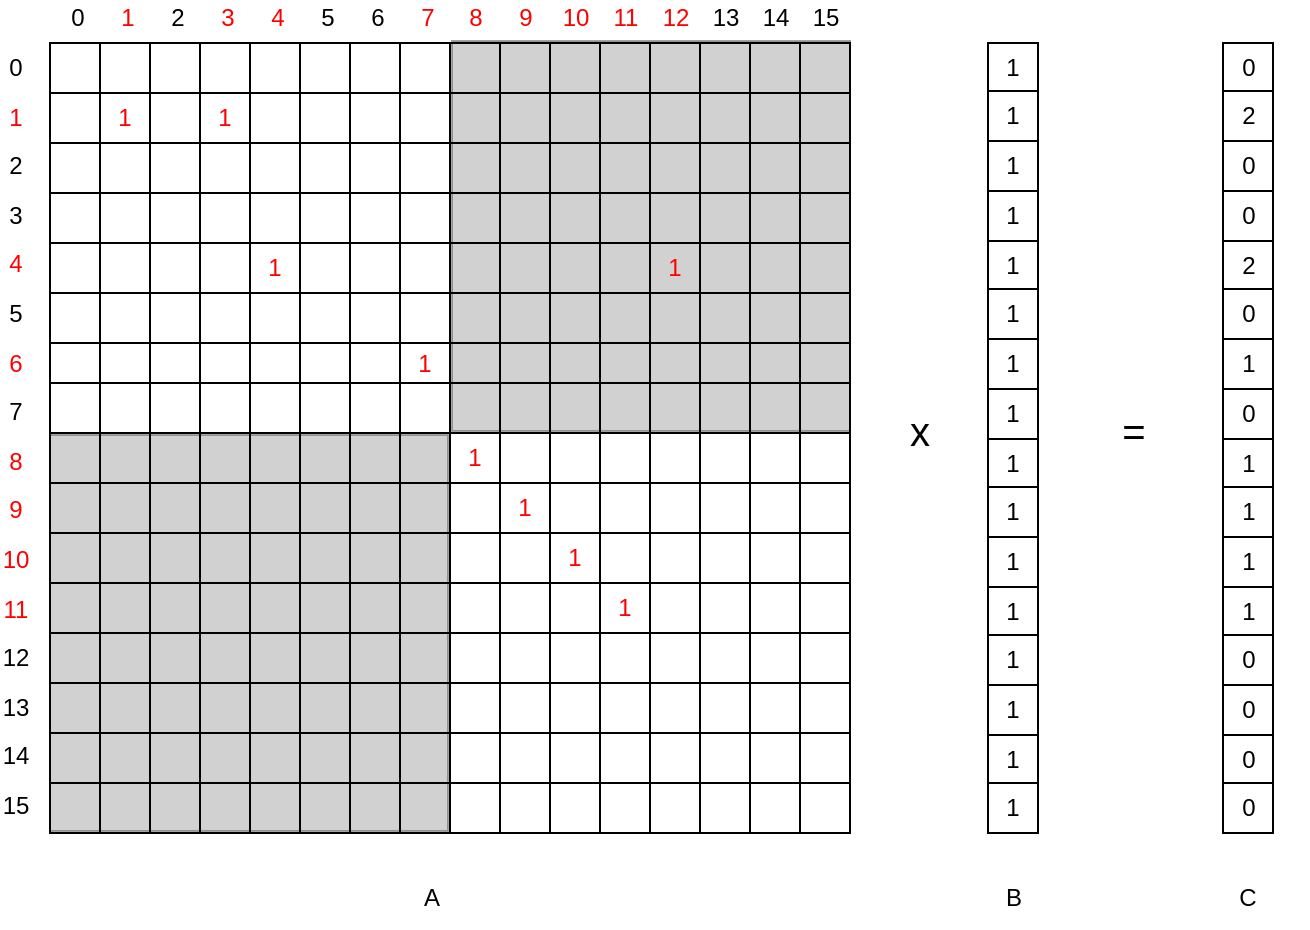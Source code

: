 <mxfile version="24.7.16">
  <diagram name="第 1 页" id="1S9KjxyF_pNlLVFp9zng">
    <mxGraphModel dx="977" dy="-1342" grid="0" gridSize="10" guides="1" tooltips="1" connect="1" arrows="1" fold="1" page="0" pageScale="1" pageWidth="827" pageHeight="1169" math="0" shadow="0">
      <root>
        <mxCell id="0" />
        <mxCell id="1" parent="0" />
        <mxCell id="ht5rBl-SjjFZBpGq4qYo-310" value="" style="rounded=0;whiteSpace=wrap;html=1;fillColor=#B3B3B3;fontColor=#333333;strokeColor=#666666;opacity=60;" vertex="1" parent="1">
          <mxGeometry x="385" y="2559.5" width="199" height="198" as="geometry" />
        </mxCell>
        <mxCell id="ht5rBl-SjjFZBpGq4qYo-274" value="" style="rounded=0;whiteSpace=wrap;html=1;fillColor=#B3B3B3;strokeColor=#666666;fontColor=#333333;opacity=60;" vertex="1" parent="1">
          <mxGeometry x="586" y="2362.5" width="199" height="195" as="geometry" />
        </mxCell>
        <mxCell id="ht5rBl-SjjFZBpGq4qYo-1" value="" style="shape=table;startSize=0;container=1;collapsible=0;childLayout=tableLayout;fillColor=none;" vertex="1" parent="1">
          <mxGeometry x="385" y="2363.5" width="400" height="395" as="geometry" />
        </mxCell>
        <mxCell id="ht5rBl-SjjFZBpGq4qYo-2" value="" style="shape=tableRow;horizontal=0;startSize=0;swimlaneHead=0;swimlaneBody=0;strokeColor=inherit;top=0;left=0;bottom=0;right=0;collapsible=0;dropTarget=0;fillColor=none;points=[[0,0.5],[1,0.5]];portConstraint=eastwest;" vertex="1" parent="ht5rBl-SjjFZBpGq4qYo-1">
          <mxGeometry width="400" height="25" as="geometry" />
        </mxCell>
        <mxCell id="ht5rBl-SjjFZBpGq4qYo-3" value="" style="shape=partialRectangle;html=1;whiteSpace=wrap;connectable=0;strokeColor=inherit;overflow=hidden;fillColor=none;top=0;left=0;bottom=0;right=0;pointerEvents=1;" vertex="1" parent="ht5rBl-SjjFZBpGq4qYo-2">
          <mxGeometry width="25" height="25" as="geometry">
            <mxRectangle width="25" height="25" as="alternateBounds" />
          </mxGeometry>
        </mxCell>
        <mxCell id="ht5rBl-SjjFZBpGq4qYo-4" value="" style="shape=partialRectangle;html=1;whiteSpace=wrap;connectable=0;strokeColor=inherit;overflow=hidden;fillColor=none;top=0;left=0;bottom=0;right=0;pointerEvents=1;" vertex="1" parent="ht5rBl-SjjFZBpGq4qYo-2">
          <mxGeometry x="25" width="25" height="25" as="geometry">
            <mxRectangle width="25" height="25" as="alternateBounds" />
          </mxGeometry>
        </mxCell>
        <mxCell id="ht5rBl-SjjFZBpGq4qYo-5" value="" style="shape=partialRectangle;html=1;whiteSpace=wrap;connectable=0;strokeColor=inherit;overflow=hidden;fillColor=none;top=0;left=0;bottom=0;right=0;pointerEvents=1;" vertex="1" parent="ht5rBl-SjjFZBpGq4qYo-2">
          <mxGeometry x="50" width="25" height="25" as="geometry">
            <mxRectangle width="25" height="25" as="alternateBounds" />
          </mxGeometry>
        </mxCell>
        <mxCell id="ht5rBl-SjjFZBpGq4qYo-6" value="" style="shape=partialRectangle;html=1;whiteSpace=wrap;connectable=0;strokeColor=inherit;overflow=hidden;fillColor=none;top=0;left=0;bottom=0;right=0;pointerEvents=1;" vertex="1" parent="ht5rBl-SjjFZBpGq4qYo-2">
          <mxGeometry x="75" width="25" height="25" as="geometry">
            <mxRectangle width="25" height="25" as="alternateBounds" />
          </mxGeometry>
        </mxCell>
        <mxCell id="ht5rBl-SjjFZBpGq4qYo-7" value="" style="shape=partialRectangle;html=1;whiteSpace=wrap;connectable=0;strokeColor=inherit;overflow=hidden;fillColor=none;top=0;left=0;bottom=0;right=0;pointerEvents=1;" vertex="1" parent="ht5rBl-SjjFZBpGq4qYo-2">
          <mxGeometry x="100" width="25" height="25" as="geometry">
            <mxRectangle width="25" height="25" as="alternateBounds" />
          </mxGeometry>
        </mxCell>
        <mxCell id="ht5rBl-SjjFZBpGq4qYo-8" value="" style="shape=partialRectangle;html=1;whiteSpace=wrap;connectable=0;strokeColor=inherit;overflow=hidden;fillColor=none;top=0;left=0;bottom=0;right=0;pointerEvents=1;" vertex="1" parent="ht5rBl-SjjFZBpGq4qYo-2">
          <mxGeometry x="125" width="25" height="25" as="geometry">
            <mxRectangle width="25" height="25" as="alternateBounds" />
          </mxGeometry>
        </mxCell>
        <mxCell id="ht5rBl-SjjFZBpGq4qYo-9" value="" style="shape=partialRectangle;html=1;whiteSpace=wrap;connectable=0;strokeColor=inherit;overflow=hidden;fillColor=none;top=0;left=0;bottom=0;right=0;pointerEvents=1;" vertex="1" parent="ht5rBl-SjjFZBpGq4qYo-2">
          <mxGeometry x="150" width="25" height="25" as="geometry">
            <mxRectangle width="25" height="25" as="alternateBounds" />
          </mxGeometry>
        </mxCell>
        <mxCell id="ht5rBl-SjjFZBpGq4qYo-10" value="" style="shape=partialRectangle;html=1;whiteSpace=wrap;connectable=0;strokeColor=inherit;overflow=hidden;fillColor=none;top=0;left=0;bottom=0;right=0;pointerEvents=1;" vertex="1" parent="ht5rBl-SjjFZBpGq4qYo-2">
          <mxGeometry x="175" width="25" height="25" as="geometry">
            <mxRectangle width="25" height="25" as="alternateBounds" />
          </mxGeometry>
        </mxCell>
        <mxCell id="ht5rBl-SjjFZBpGq4qYo-11" value="" style="shape=partialRectangle;html=1;whiteSpace=wrap;connectable=0;strokeColor=inherit;overflow=hidden;fillColor=none;top=0;left=0;bottom=0;right=0;pointerEvents=1;" vertex="1" parent="ht5rBl-SjjFZBpGq4qYo-2">
          <mxGeometry x="200" width="25" height="25" as="geometry">
            <mxRectangle width="25" height="25" as="alternateBounds" />
          </mxGeometry>
        </mxCell>
        <mxCell id="ht5rBl-SjjFZBpGq4qYo-12" value="" style="shape=partialRectangle;html=1;whiteSpace=wrap;connectable=0;strokeColor=inherit;overflow=hidden;fillColor=none;top=0;left=0;bottom=0;right=0;pointerEvents=1;" vertex="1" parent="ht5rBl-SjjFZBpGq4qYo-2">
          <mxGeometry x="225" width="25" height="25" as="geometry">
            <mxRectangle width="25" height="25" as="alternateBounds" />
          </mxGeometry>
        </mxCell>
        <mxCell id="ht5rBl-SjjFZBpGq4qYo-13" value="" style="shape=partialRectangle;html=1;whiteSpace=wrap;connectable=0;strokeColor=inherit;overflow=hidden;fillColor=none;top=0;left=0;bottom=0;right=0;pointerEvents=1;" vertex="1" parent="ht5rBl-SjjFZBpGq4qYo-2">
          <mxGeometry x="250" width="25" height="25" as="geometry">
            <mxRectangle width="25" height="25" as="alternateBounds" />
          </mxGeometry>
        </mxCell>
        <mxCell id="ht5rBl-SjjFZBpGq4qYo-14" value="" style="shape=partialRectangle;html=1;whiteSpace=wrap;connectable=0;strokeColor=inherit;overflow=hidden;fillColor=none;top=0;left=0;bottom=0;right=0;pointerEvents=1;" vertex="1" parent="ht5rBl-SjjFZBpGq4qYo-2">
          <mxGeometry x="275" width="25" height="25" as="geometry">
            <mxRectangle width="25" height="25" as="alternateBounds" />
          </mxGeometry>
        </mxCell>
        <mxCell id="ht5rBl-SjjFZBpGq4qYo-15" value="" style="shape=partialRectangle;html=1;whiteSpace=wrap;connectable=0;strokeColor=inherit;overflow=hidden;fillColor=none;top=0;left=0;bottom=0;right=0;pointerEvents=1;" vertex="1" parent="ht5rBl-SjjFZBpGq4qYo-2">
          <mxGeometry x="300" width="25" height="25" as="geometry">
            <mxRectangle width="25" height="25" as="alternateBounds" />
          </mxGeometry>
        </mxCell>
        <mxCell id="ht5rBl-SjjFZBpGq4qYo-16" value="" style="shape=partialRectangle;html=1;whiteSpace=wrap;connectable=0;strokeColor=inherit;overflow=hidden;fillColor=none;top=0;left=0;bottom=0;right=0;pointerEvents=1;" vertex="1" parent="ht5rBl-SjjFZBpGq4qYo-2">
          <mxGeometry x="325" width="25" height="25" as="geometry">
            <mxRectangle width="25" height="25" as="alternateBounds" />
          </mxGeometry>
        </mxCell>
        <mxCell id="ht5rBl-SjjFZBpGq4qYo-17" value="" style="shape=partialRectangle;html=1;whiteSpace=wrap;connectable=0;strokeColor=inherit;overflow=hidden;fillColor=none;top=0;left=0;bottom=0;right=0;pointerEvents=1;" vertex="1" parent="ht5rBl-SjjFZBpGq4qYo-2">
          <mxGeometry x="350" width="25" height="25" as="geometry">
            <mxRectangle width="25" height="25" as="alternateBounds" />
          </mxGeometry>
        </mxCell>
        <mxCell id="ht5rBl-SjjFZBpGq4qYo-18" value="" style="shape=partialRectangle;html=1;whiteSpace=wrap;connectable=0;strokeColor=inherit;overflow=hidden;fillColor=none;top=0;left=0;bottom=0;right=0;pointerEvents=1;" vertex="1" parent="ht5rBl-SjjFZBpGq4qYo-2">
          <mxGeometry x="375" width="25" height="25" as="geometry">
            <mxRectangle width="25" height="25" as="alternateBounds" />
          </mxGeometry>
        </mxCell>
        <mxCell id="ht5rBl-SjjFZBpGq4qYo-19" value="" style="shape=tableRow;horizontal=0;startSize=0;swimlaneHead=0;swimlaneBody=0;strokeColor=inherit;top=0;left=0;bottom=0;right=0;collapsible=0;dropTarget=0;fillColor=none;points=[[0,0.5],[1,0.5]];portConstraint=eastwest;" vertex="1" parent="ht5rBl-SjjFZBpGq4qYo-1">
          <mxGeometry y="25" width="400" height="25" as="geometry" />
        </mxCell>
        <mxCell id="ht5rBl-SjjFZBpGq4qYo-20" value="" style="shape=partialRectangle;html=1;whiteSpace=wrap;connectable=0;strokeColor=inherit;overflow=hidden;fillColor=none;top=0;left=0;bottom=0;right=0;pointerEvents=1;" vertex="1" parent="ht5rBl-SjjFZBpGq4qYo-19">
          <mxGeometry width="25" height="25" as="geometry">
            <mxRectangle width="25" height="25" as="alternateBounds" />
          </mxGeometry>
        </mxCell>
        <mxCell id="ht5rBl-SjjFZBpGq4qYo-21" value="&lt;font color=&quot;#ff0000&quot;&gt;1&lt;/font&gt;" style="shape=partialRectangle;html=1;whiteSpace=wrap;connectable=0;strokeColor=inherit;overflow=hidden;fillColor=none;top=0;left=0;bottom=0;right=0;pointerEvents=1;" vertex="1" parent="ht5rBl-SjjFZBpGq4qYo-19">
          <mxGeometry x="25" width="25" height="25" as="geometry">
            <mxRectangle width="25" height="25" as="alternateBounds" />
          </mxGeometry>
        </mxCell>
        <mxCell id="ht5rBl-SjjFZBpGq4qYo-22" value="" style="shape=partialRectangle;html=1;whiteSpace=wrap;connectable=0;strokeColor=inherit;overflow=hidden;fillColor=none;top=0;left=0;bottom=0;right=0;pointerEvents=1;" vertex="1" parent="ht5rBl-SjjFZBpGq4qYo-19">
          <mxGeometry x="50" width="25" height="25" as="geometry">
            <mxRectangle width="25" height="25" as="alternateBounds" />
          </mxGeometry>
        </mxCell>
        <mxCell id="ht5rBl-SjjFZBpGq4qYo-23" value="&lt;font color=&quot;#ff0000&quot;&gt;1&lt;/font&gt;" style="shape=partialRectangle;html=1;whiteSpace=wrap;connectable=0;strokeColor=inherit;overflow=hidden;fillColor=none;top=0;left=0;bottom=0;right=0;pointerEvents=1;" vertex="1" parent="ht5rBl-SjjFZBpGq4qYo-19">
          <mxGeometry x="75" width="25" height="25" as="geometry">
            <mxRectangle width="25" height="25" as="alternateBounds" />
          </mxGeometry>
        </mxCell>
        <mxCell id="ht5rBl-SjjFZBpGq4qYo-24" value="" style="shape=partialRectangle;html=1;whiteSpace=wrap;connectable=0;strokeColor=inherit;overflow=hidden;fillColor=none;top=0;left=0;bottom=0;right=0;pointerEvents=1;" vertex="1" parent="ht5rBl-SjjFZBpGq4qYo-19">
          <mxGeometry x="100" width="25" height="25" as="geometry">
            <mxRectangle width="25" height="25" as="alternateBounds" />
          </mxGeometry>
        </mxCell>
        <mxCell id="ht5rBl-SjjFZBpGq4qYo-25" value="" style="shape=partialRectangle;html=1;whiteSpace=wrap;connectable=0;strokeColor=inherit;overflow=hidden;fillColor=none;top=0;left=0;bottom=0;right=0;pointerEvents=1;" vertex="1" parent="ht5rBl-SjjFZBpGq4qYo-19">
          <mxGeometry x="125" width="25" height="25" as="geometry">
            <mxRectangle width="25" height="25" as="alternateBounds" />
          </mxGeometry>
        </mxCell>
        <mxCell id="ht5rBl-SjjFZBpGq4qYo-26" value="" style="shape=partialRectangle;html=1;whiteSpace=wrap;connectable=0;strokeColor=inherit;overflow=hidden;fillColor=none;top=0;left=0;bottom=0;right=0;pointerEvents=1;" vertex="1" parent="ht5rBl-SjjFZBpGq4qYo-19">
          <mxGeometry x="150" width="25" height="25" as="geometry">
            <mxRectangle width="25" height="25" as="alternateBounds" />
          </mxGeometry>
        </mxCell>
        <mxCell id="ht5rBl-SjjFZBpGq4qYo-27" value="" style="shape=partialRectangle;html=1;whiteSpace=wrap;connectable=0;strokeColor=inherit;overflow=hidden;fillColor=none;top=0;left=0;bottom=0;right=0;pointerEvents=1;" vertex="1" parent="ht5rBl-SjjFZBpGq4qYo-19">
          <mxGeometry x="175" width="25" height="25" as="geometry">
            <mxRectangle width="25" height="25" as="alternateBounds" />
          </mxGeometry>
        </mxCell>
        <mxCell id="ht5rBl-SjjFZBpGq4qYo-28" value="" style="shape=partialRectangle;html=1;whiteSpace=wrap;connectable=0;strokeColor=inherit;overflow=hidden;fillColor=none;top=0;left=0;bottom=0;right=0;pointerEvents=1;" vertex="1" parent="ht5rBl-SjjFZBpGq4qYo-19">
          <mxGeometry x="200" width="25" height="25" as="geometry">
            <mxRectangle width="25" height="25" as="alternateBounds" />
          </mxGeometry>
        </mxCell>
        <mxCell id="ht5rBl-SjjFZBpGq4qYo-29" value="" style="shape=partialRectangle;html=1;whiteSpace=wrap;connectable=0;strokeColor=inherit;overflow=hidden;fillColor=none;top=0;left=0;bottom=0;right=0;pointerEvents=1;" vertex="1" parent="ht5rBl-SjjFZBpGq4qYo-19">
          <mxGeometry x="225" width="25" height="25" as="geometry">
            <mxRectangle width="25" height="25" as="alternateBounds" />
          </mxGeometry>
        </mxCell>
        <mxCell id="ht5rBl-SjjFZBpGq4qYo-30" value="" style="shape=partialRectangle;html=1;whiteSpace=wrap;connectable=0;strokeColor=inherit;overflow=hidden;fillColor=none;top=0;left=0;bottom=0;right=0;pointerEvents=1;" vertex="1" parent="ht5rBl-SjjFZBpGq4qYo-19">
          <mxGeometry x="250" width="25" height="25" as="geometry">
            <mxRectangle width="25" height="25" as="alternateBounds" />
          </mxGeometry>
        </mxCell>
        <mxCell id="ht5rBl-SjjFZBpGq4qYo-31" value="" style="shape=partialRectangle;html=1;whiteSpace=wrap;connectable=0;strokeColor=inherit;overflow=hidden;fillColor=none;top=0;left=0;bottom=0;right=0;pointerEvents=1;" vertex="1" parent="ht5rBl-SjjFZBpGq4qYo-19">
          <mxGeometry x="275" width="25" height="25" as="geometry">
            <mxRectangle width="25" height="25" as="alternateBounds" />
          </mxGeometry>
        </mxCell>
        <mxCell id="ht5rBl-SjjFZBpGq4qYo-32" value="" style="shape=partialRectangle;html=1;whiteSpace=wrap;connectable=0;strokeColor=inherit;overflow=hidden;fillColor=none;top=0;left=0;bottom=0;right=0;pointerEvents=1;" vertex="1" parent="ht5rBl-SjjFZBpGq4qYo-19">
          <mxGeometry x="300" width="25" height="25" as="geometry">
            <mxRectangle width="25" height="25" as="alternateBounds" />
          </mxGeometry>
        </mxCell>
        <mxCell id="ht5rBl-SjjFZBpGq4qYo-33" value="" style="shape=partialRectangle;html=1;whiteSpace=wrap;connectable=0;strokeColor=inherit;overflow=hidden;fillColor=none;top=0;left=0;bottom=0;right=0;pointerEvents=1;" vertex="1" parent="ht5rBl-SjjFZBpGq4qYo-19">
          <mxGeometry x="325" width="25" height="25" as="geometry">
            <mxRectangle width="25" height="25" as="alternateBounds" />
          </mxGeometry>
        </mxCell>
        <mxCell id="ht5rBl-SjjFZBpGq4qYo-34" value="" style="shape=partialRectangle;html=1;whiteSpace=wrap;connectable=0;strokeColor=inherit;overflow=hidden;fillColor=none;top=0;left=0;bottom=0;right=0;pointerEvents=1;" vertex="1" parent="ht5rBl-SjjFZBpGq4qYo-19">
          <mxGeometry x="350" width="25" height="25" as="geometry">
            <mxRectangle width="25" height="25" as="alternateBounds" />
          </mxGeometry>
        </mxCell>
        <mxCell id="ht5rBl-SjjFZBpGq4qYo-35" value="" style="shape=partialRectangle;html=1;whiteSpace=wrap;connectable=0;strokeColor=inherit;overflow=hidden;fillColor=none;top=0;left=0;bottom=0;right=0;pointerEvents=1;" vertex="1" parent="ht5rBl-SjjFZBpGq4qYo-19">
          <mxGeometry x="375" width="25" height="25" as="geometry">
            <mxRectangle width="25" height="25" as="alternateBounds" />
          </mxGeometry>
        </mxCell>
        <mxCell id="ht5rBl-SjjFZBpGq4qYo-36" value="" style="shape=tableRow;horizontal=0;startSize=0;swimlaneHead=0;swimlaneBody=0;strokeColor=inherit;top=0;left=0;bottom=0;right=0;collapsible=0;dropTarget=0;fillColor=none;points=[[0,0.5],[1,0.5]];portConstraint=eastwest;" vertex="1" parent="ht5rBl-SjjFZBpGq4qYo-1">
          <mxGeometry y="50" width="400" height="25" as="geometry" />
        </mxCell>
        <mxCell id="ht5rBl-SjjFZBpGq4qYo-37" value="" style="shape=partialRectangle;html=1;whiteSpace=wrap;connectable=0;strokeColor=inherit;overflow=hidden;fillColor=none;top=0;left=0;bottom=0;right=0;pointerEvents=1;" vertex="1" parent="ht5rBl-SjjFZBpGq4qYo-36">
          <mxGeometry width="25" height="25" as="geometry">
            <mxRectangle width="25" height="25" as="alternateBounds" />
          </mxGeometry>
        </mxCell>
        <mxCell id="ht5rBl-SjjFZBpGq4qYo-38" value="" style="shape=partialRectangle;html=1;whiteSpace=wrap;connectable=0;strokeColor=inherit;overflow=hidden;fillColor=none;top=0;left=0;bottom=0;right=0;pointerEvents=1;" vertex="1" parent="ht5rBl-SjjFZBpGq4qYo-36">
          <mxGeometry x="25" width="25" height="25" as="geometry">
            <mxRectangle width="25" height="25" as="alternateBounds" />
          </mxGeometry>
        </mxCell>
        <mxCell id="ht5rBl-SjjFZBpGq4qYo-39" value="" style="shape=partialRectangle;html=1;whiteSpace=wrap;connectable=0;strokeColor=inherit;overflow=hidden;fillColor=none;top=0;left=0;bottom=0;right=0;pointerEvents=1;" vertex="1" parent="ht5rBl-SjjFZBpGq4qYo-36">
          <mxGeometry x="50" width="25" height="25" as="geometry">
            <mxRectangle width="25" height="25" as="alternateBounds" />
          </mxGeometry>
        </mxCell>
        <mxCell id="ht5rBl-SjjFZBpGq4qYo-40" value="" style="shape=partialRectangle;html=1;whiteSpace=wrap;connectable=0;strokeColor=inherit;overflow=hidden;fillColor=none;top=0;left=0;bottom=0;right=0;pointerEvents=1;" vertex="1" parent="ht5rBl-SjjFZBpGq4qYo-36">
          <mxGeometry x="75" width="25" height="25" as="geometry">
            <mxRectangle width="25" height="25" as="alternateBounds" />
          </mxGeometry>
        </mxCell>
        <mxCell id="ht5rBl-SjjFZBpGq4qYo-41" value="" style="shape=partialRectangle;html=1;whiteSpace=wrap;connectable=0;strokeColor=inherit;overflow=hidden;fillColor=none;top=0;left=0;bottom=0;right=0;pointerEvents=1;" vertex="1" parent="ht5rBl-SjjFZBpGq4qYo-36">
          <mxGeometry x="100" width="25" height="25" as="geometry">
            <mxRectangle width="25" height="25" as="alternateBounds" />
          </mxGeometry>
        </mxCell>
        <mxCell id="ht5rBl-SjjFZBpGq4qYo-42" value="" style="shape=partialRectangle;html=1;whiteSpace=wrap;connectable=0;strokeColor=inherit;overflow=hidden;fillColor=none;top=0;left=0;bottom=0;right=0;pointerEvents=1;" vertex="1" parent="ht5rBl-SjjFZBpGq4qYo-36">
          <mxGeometry x="125" width="25" height="25" as="geometry">
            <mxRectangle width="25" height="25" as="alternateBounds" />
          </mxGeometry>
        </mxCell>
        <mxCell id="ht5rBl-SjjFZBpGq4qYo-43" value="" style="shape=partialRectangle;html=1;whiteSpace=wrap;connectable=0;strokeColor=inherit;overflow=hidden;fillColor=none;top=0;left=0;bottom=0;right=0;pointerEvents=1;" vertex="1" parent="ht5rBl-SjjFZBpGq4qYo-36">
          <mxGeometry x="150" width="25" height="25" as="geometry">
            <mxRectangle width="25" height="25" as="alternateBounds" />
          </mxGeometry>
        </mxCell>
        <mxCell id="ht5rBl-SjjFZBpGq4qYo-44" value="" style="shape=partialRectangle;html=1;whiteSpace=wrap;connectable=0;strokeColor=inherit;overflow=hidden;fillColor=none;top=0;left=0;bottom=0;right=0;pointerEvents=1;" vertex="1" parent="ht5rBl-SjjFZBpGq4qYo-36">
          <mxGeometry x="175" width="25" height="25" as="geometry">
            <mxRectangle width="25" height="25" as="alternateBounds" />
          </mxGeometry>
        </mxCell>
        <mxCell id="ht5rBl-SjjFZBpGq4qYo-45" value="" style="shape=partialRectangle;html=1;whiteSpace=wrap;connectable=0;strokeColor=inherit;overflow=hidden;fillColor=none;top=0;left=0;bottom=0;right=0;pointerEvents=1;" vertex="1" parent="ht5rBl-SjjFZBpGq4qYo-36">
          <mxGeometry x="200" width="25" height="25" as="geometry">
            <mxRectangle width="25" height="25" as="alternateBounds" />
          </mxGeometry>
        </mxCell>
        <mxCell id="ht5rBl-SjjFZBpGq4qYo-46" value="" style="shape=partialRectangle;html=1;whiteSpace=wrap;connectable=0;strokeColor=inherit;overflow=hidden;fillColor=none;top=0;left=0;bottom=0;right=0;pointerEvents=1;" vertex="1" parent="ht5rBl-SjjFZBpGq4qYo-36">
          <mxGeometry x="225" width="25" height="25" as="geometry">
            <mxRectangle width="25" height="25" as="alternateBounds" />
          </mxGeometry>
        </mxCell>
        <mxCell id="ht5rBl-SjjFZBpGq4qYo-47" value="" style="shape=partialRectangle;html=1;whiteSpace=wrap;connectable=0;strokeColor=inherit;overflow=hidden;fillColor=none;top=0;left=0;bottom=0;right=0;pointerEvents=1;" vertex="1" parent="ht5rBl-SjjFZBpGq4qYo-36">
          <mxGeometry x="250" width="25" height="25" as="geometry">
            <mxRectangle width="25" height="25" as="alternateBounds" />
          </mxGeometry>
        </mxCell>
        <mxCell id="ht5rBl-SjjFZBpGq4qYo-48" value="" style="shape=partialRectangle;html=1;whiteSpace=wrap;connectable=0;strokeColor=inherit;overflow=hidden;fillColor=none;top=0;left=0;bottom=0;right=0;pointerEvents=1;" vertex="1" parent="ht5rBl-SjjFZBpGq4qYo-36">
          <mxGeometry x="275" width="25" height="25" as="geometry">
            <mxRectangle width="25" height="25" as="alternateBounds" />
          </mxGeometry>
        </mxCell>
        <mxCell id="ht5rBl-SjjFZBpGq4qYo-49" value="" style="shape=partialRectangle;html=1;whiteSpace=wrap;connectable=0;strokeColor=inherit;overflow=hidden;fillColor=none;top=0;left=0;bottom=0;right=0;pointerEvents=1;" vertex="1" parent="ht5rBl-SjjFZBpGq4qYo-36">
          <mxGeometry x="300" width="25" height="25" as="geometry">
            <mxRectangle width="25" height="25" as="alternateBounds" />
          </mxGeometry>
        </mxCell>
        <mxCell id="ht5rBl-SjjFZBpGq4qYo-50" value="" style="shape=partialRectangle;html=1;whiteSpace=wrap;connectable=0;strokeColor=inherit;overflow=hidden;fillColor=none;top=0;left=0;bottom=0;right=0;pointerEvents=1;" vertex="1" parent="ht5rBl-SjjFZBpGq4qYo-36">
          <mxGeometry x="325" width="25" height="25" as="geometry">
            <mxRectangle width="25" height="25" as="alternateBounds" />
          </mxGeometry>
        </mxCell>
        <mxCell id="ht5rBl-SjjFZBpGq4qYo-51" value="" style="shape=partialRectangle;html=1;whiteSpace=wrap;connectable=0;strokeColor=inherit;overflow=hidden;fillColor=none;top=0;left=0;bottom=0;right=0;pointerEvents=1;" vertex="1" parent="ht5rBl-SjjFZBpGq4qYo-36">
          <mxGeometry x="350" width="25" height="25" as="geometry">
            <mxRectangle width="25" height="25" as="alternateBounds" />
          </mxGeometry>
        </mxCell>
        <mxCell id="ht5rBl-SjjFZBpGq4qYo-52" value="" style="shape=partialRectangle;html=1;whiteSpace=wrap;connectable=0;strokeColor=inherit;overflow=hidden;fillColor=none;top=0;left=0;bottom=0;right=0;pointerEvents=1;" vertex="1" parent="ht5rBl-SjjFZBpGq4qYo-36">
          <mxGeometry x="375" width="25" height="25" as="geometry">
            <mxRectangle width="25" height="25" as="alternateBounds" />
          </mxGeometry>
        </mxCell>
        <mxCell id="ht5rBl-SjjFZBpGq4qYo-53" value="" style="shape=tableRow;horizontal=0;startSize=0;swimlaneHead=0;swimlaneBody=0;strokeColor=inherit;top=0;left=0;bottom=0;right=0;collapsible=0;dropTarget=0;fillColor=none;points=[[0,0.5],[1,0.5]];portConstraint=eastwest;" vertex="1" parent="ht5rBl-SjjFZBpGq4qYo-1">
          <mxGeometry y="75" width="400" height="25" as="geometry" />
        </mxCell>
        <mxCell id="ht5rBl-SjjFZBpGq4qYo-54" value="" style="shape=partialRectangle;html=1;whiteSpace=wrap;connectable=0;strokeColor=inherit;overflow=hidden;fillColor=none;top=0;left=0;bottom=0;right=0;pointerEvents=1;" vertex="1" parent="ht5rBl-SjjFZBpGq4qYo-53">
          <mxGeometry width="25" height="25" as="geometry">
            <mxRectangle width="25" height="25" as="alternateBounds" />
          </mxGeometry>
        </mxCell>
        <mxCell id="ht5rBl-SjjFZBpGq4qYo-55" value="" style="shape=partialRectangle;html=1;whiteSpace=wrap;connectable=0;strokeColor=inherit;overflow=hidden;fillColor=none;top=0;left=0;bottom=0;right=0;pointerEvents=1;" vertex="1" parent="ht5rBl-SjjFZBpGq4qYo-53">
          <mxGeometry x="25" width="25" height="25" as="geometry">
            <mxRectangle width="25" height="25" as="alternateBounds" />
          </mxGeometry>
        </mxCell>
        <mxCell id="ht5rBl-SjjFZBpGq4qYo-56" value="" style="shape=partialRectangle;html=1;whiteSpace=wrap;connectable=0;strokeColor=inherit;overflow=hidden;fillColor=none;top=0;left=0;bottom=0;right=0;pointerEvents=1;" vertex="1" parent="ht5rBl-SjjFZBpGq4qYo-53">
          <mxGeometry x="50" width="25" height="25" as="geometry">
            <mxRectangle width="25" height="25" as="alternateBounds" />
          </mxGeometry>
        </mxCell>
        <mxCell id="ht5rBl-SjjFZBpGq4qYo-57" value="" style="shape=partialRectangle;html=1;whiteSpace=wrap;connectable=0;strokeColor=inherit;overflow=hidden;fillColor=none;top=0;left=0;bottom=0;right=0;pointerEvents=1;" vertex="1" parent="ht5rBl-SjjFZBpGq4qYo-53">
          <mxGeometry x="75" width="25" height="25" as="geometry">
            <mxRectangle width="25" height="25" as="alternateBounds" />
          </mxGeometry>
        </mxCell>
        <mxCell id="ht5rBl-SjjFZBpGq4qYo-58" value="" style="shape=partialRectangle;html=1;whiteSpace=wrap;connectable=0;strokeColor=inherit;overflow=hidden;fillColor=none;top=0;left=0;bottom=0;right=0;pointerEvents=1;" vertex="1" parent="ht5rBl-SjjFZBpGq4qYo-53">
          <mxGeometry x="100" width="25" height="25" as="geometry">
            <mxRectangle width="25" height="25" as="alternateBounds" />
          </mxGeometry>
        </mxCell>
        <mxCell id="ht5rBl-SjjFZBpGq4qYo-59" value="" style="shape=partialRectangle;html=1;whiteSpace=wrap;connectable=0;strokeColor=inherit;overflow=hidden;fillColor=none;top=0;left=0;bottom=0;right=0;pointerEvents=1;" vertex="1" parent="ht5rBl-SjjFZBpGq4qYo-53">
          <mxGeometry x="125" width="25" height="25" as="geometry">
            <mxRectangle width="25" height="25" as="alternateBounds" />
          </mxGeometry>
        </mxCell>
        <mxCell id="ht5rBl-SjjFZBpGq4qYo-60" value="" style="shape=partialRectangle;html=1;whiteSpace=wrap;connectable=0;strokeColor=inherit;overflow=hidden;fillColor=none;top=0;left=0;bottom=0;right=0;pointerEvents=1;" vertex="1" parent="ht5rBl-SjjFZBpGq4qYo-53">
          <mxGeometry x="150" width="25" height="25" as="geometry">
            <mxRectangle width="25" height="25" as="alternateBounds" />
          </mxGeometry>
        </mxCell>
        <mxCell id="ht5rBl-SjjFZBpGq4qYo-61" value="" style="shape=partialRectangle;html=1;whiteSpace=wrap;connectable=0;strokeColor=inherit;overflow=hidden;fillColor=none;top=0;left=0;bottom=0;right=0;pointerEvents=1;" vertex="1" parent="ht5rBl-SjjFZBpGq4qYo-53">
          <mxGeometry x="175" width="25" height="25" as="geometry">
            <mxRectangle width="25" height="25" as="alternateBounds" />
          </mxGeometry>
        </mxCell>
        <mxCell id="ht5rBl-SjjFZBpGq4qYo-62" value="" style="shape=partialRectangle;html=1;whiteSpace=wrap;connectable=0;strokeColor=inherit;overflow=hidden;fillColor=none;top=0;left=0;bottom=0;right=0;pointerEvents=1;" vertex="1" parent="ht5rBl-SjjFZBpGq4qYo-53">
          <mxGeometry x="200" width="25" height="25" as="geometry">
            <mxRectangle width="25" height="25" as="alternateBounds" />
          </mxGeometry>
        </mxCell>
        <mxCell id="ht5rBl-SjjFZBpGq4qYo-63" value="" style="shape=partialRectangle;html=1;whiteSpace=wrap;connectable=0;strokeColor=inherit;overflow=hidden;fillColor=none;top=0;left=0;bottom=0;right=0;pointerEvents=1;" vertex="1" parent="ht5rBl-SjjFZBpGq4qYo-53">
          <mxGeometry x="225" width="25" height="25" as="geometry">
            <mxRectangle width="25" height="25" as="alternateBounds" />
          </mxGeometry>
        </mxCell>
        <mxCell id="ht5rBl-SjjFZBpGq4qYo-64" value="" style="shape=partialRectangle;html=1;whiteSpace=wrap;connectable=0;strokeColor=inherit;overflow=hidden;fillColor=none;top=0;left=0;bottom=0;right=0;pointerEvents=1;" vertex="1" parent="ht5rBl-SjjFZBpGq4qYo-53">
          <mxGeometry x="250" width="25" height="25" as="geometry">
            <mxRectangle width="25" height="25" as="alternateBounds" />
          </mxGeometry>
        </mxCell>
        <mxCell id="ht5rBl-SjjFZBpGq4qYo-65" value="" style="shape=partialRectangle;html=1;whiteSpace=wrap;connectable=0;strokeColor=inherit;overflow=hidden;fillColor=none;top=0;left=0;bottom=0;right=0;pointerEvents=1;" vertex="1" parent="ht5rBl-SjjFZBpGq4qYo-53">
          <mxGeometry x="275" width="25" height="25" as="geometry">
            <mxRectangle width="25" height="25" as="alternateBounds" />
          </mxGeometry>
        </mxCell>
        <mxCell id="ht5rBl-SjjFZBpGq4qYo-66" value="" style="shape=partialRectangle;html=1;whiteSpace=wrap;connectable=0;strokeColor=inherit;overflow=hidden;fillColor=none;top=0;left=0;bottom=0;right=0;pointerEvents=1;" vertex="1" parent="ht5rBl-SjjFZBpGq4qYo-53">
          <mxGeometry x="300" width="25" height="25" as="geometry">
            <mxRectangle width="25" height="25" as="alternateBounds" />
          </mxGeometry>
        </mxCell>
        <mxCell id="ht5rBl-SjjFZBpGq4qYo-67" value="" style="shape=partialRectangle;html=1;whiteSpace=wrap;connectable=0;strokeColor=inherit;overflow=hidden;fillColor=none;top=0;left=0;bottom=0;right=0;pointerEvents=1;" vertex="1" parent="ht5rBl-SjjFZBpGq4qYo-53">
          <mxGeometry x="325" width="25" height="25" as="geometry">
            <mxRectangle width="25" height="25" as="alternateBounds" />
          </mxGeometry>
        </mxCell>
        <mxCell id="ht5rBl-SjjFZBpGq4qYo-68" value="" style="shape=partialRectangle;html=1;whiteSpace=wrap;connectable=0;strokeColor=inherit;overflow=hidden;fillColor=none;top=0;left=0;bottom=0;right=0;pointerEvents=1;" vertex="1" parent="ht5rBl-SjjFZBpGq4qYo-53">
          <mxGeometry x="350" width="25" height="25" as="geometry">
            <mxRectangle width="25" height="25" as="alternateBounds" />
          </mxGeometry>
        </mxCell>
        <mxCell id="ht5rBl-SjjFZBpGq4qYo-69" value="" style="shape=partialRectangle;html=1;whiteSpace=wrap;connectable=0;strokeColor=inherit;overflow=hidden;fillColor=none;top=0;left=0;bottom=0;right=0;pointerEvents=1;" vertex="1" parent="ht5rBl-SjjFZBpGq4qYo-53">
          <mxGeometry x="375" width="25" height="25" as="geometry">
            <mxRectangle width="25" height="25" as="alternateBounds" />
          </mxGeometry>
        </mxCell>
        <mxCell id="ht5rBl-SjjFZBpGq4qYo-70" value="" style="shape=tableRow;horizontal=0;startSize=0;swimlaneHead=0;swimlaneBody=0;strokeColor=inherit;top=0;left=0;bottom=0;right=0;collapsible=0;dropTarget=0;fillColor=none;points=[[0,0.5],[1,0.5]];portConstraint=eastwest;" vertex="1" parent="ht5rBl-SjjFZBpGq4qYo-1">
          <mxGeometry y="100" width="400" height="25" as="geometry" />
        </mxCell>
        <mxCell id="ht5rBl-SjjFZBpGq4qYo-71" value="" style="shape=partialRectangle;html=1;whiteSpace=wrap;connectable=0;strokeColor=inherit;overflow=hidden;fillColor=none;top=0;left=0;bottom=0;right=0;pointerEvents=1;" vertex="1" parent="ht5rBl-SjjFZBpGq4qYo-70">
          <mxGeometry width="25" height="25" as="geometry">
            <mxRectangle width="25" height="25" as="alternateBounds" />
          </mxGeometry>
        </mxCell>
        <mxCell id="ht5rBl-SjjFZBpGq4qYo-72" value="" style="shape=partialRectangle;html=1;whiteSpace=wrap;connectable=0;strokeColor=inherit;overflow=hidden;fillColor=none;top=0;left=0;bottom=0;right=0;pointerEvents=1;" vertex="1" parent="ht5rBl-SjjFZBpGq4qYo-70">
          <mxGeometry x="25" width="25" height="25" as="geometry">
            <mxRectangle width="25" height="25" as="alternateBounds" />
          </mxGeometry>
        </mxCell>
        <mxCell id="ht5rBl-SjjFZBpGq4qYo-73" value="" style="shape=partialRectangle;html=1;whiteSpace=wrap;connectable=0;strokeColor=inherit;overflow=hidden;fillColor=none;top=0;left=0;bottom=0;right=0;pointerEvents=1;" vertex="1" parent="ht5rBl-SjjFZBpGq4qYo-70">
          <mxGeometry x="50" width="25" height="25" as="geometry">
            <mxRectangle width="25" height="25" as="alternateBounds" />
          </mxGeometry>
        </mxCell>
        <mxCell id="ht5rBl-SjjFZBpGq4qYo-74" value="" style="shape=partialRectangle;html=1;whiteSpace=wrap;connectable=0;strokeColor=inherit;overflow=hidden;fillColor=none;top=0;left=0;bottom=0;right=0;pointerEvents=1;" vertex="1" parent="ht5rBl-SjjFZBpGq4qYo-70">
          <mxGeometry x="75" width="25" height="25" as="geometry">
            <mxRectangle width="25" height="25" as="alternateBounds" />
          </mxGeometry>
        </mxCell>
        <mxCell id="ht5rBl-SjjFZBpGq4qYo-75" value="&lt;font color=&quot;#ff0000&quot;&gt;1&lt;/font&gt;" style="shape=partialRectangle;html=1;whiteSpace=wrap;connectable=0;strokeColor=inherit;overflow=hidden;fillColor=none;top=0;left=0;bottom=0;right=0;pointerEvents=1;" vertex="1" parent="ht5rBl-SjjFZBpGq4qYo-70">
          <mxGeometry x="100" width="25" height="25" as="geometry">
            <mxRectangle width="25" height="25" as="alternateBounds" />
          </mxGeometry>
        </mxCell>
        <mxCell id="ht5rBl-SjjFZBpGq4qYo-76" value="" style="shape=partialRectangle;html=1;whiteSpace=wrap;connectable=0;strokeColor=inherit;overflow=hidden;fillColor=none;top=0;left=0;bottom=0;right=0;pointerEvents=1;" vertex="1" parent="ht5rBl-SjjFZBpGq4qYo-70">
          <mxGeometry x="125" width="25" height="25" as="geometry">
            <mxRectangle width="25" height="25" as="alternateBounds" />
          </mxGeometry>
        </mxCell>
        <mxCell id="ht5rBl-SjjFZBpGq4qYo-77" value="" style="shape=partialRectangle;html=1;whiteSpace=wrap;connectable=0;strokeColor=inherit;overflow=hidden;fillColor=none;top=0;left=0;bottom=0;right=0;pointerEvents=1;" vertex="1" parent="ht5rBl-SjjFZBpGq4qYo-70">
          <mxGeometry x="150" width="25" height="25" as="geometry">
            <mxRectangle width="25" height="25" as="alternateBounds" />
          </mxGeometry>
        </mxCell>
        <mxCell id="ht5rBl-SjjFZBpGq4qYo-78" value="" style="shape=partialRectangle;html=1;whiteSpace=wrap;connectable=0;strokeColor=inherit;overflow=hidden;fillColor=none;top=0;left=0;bottom=0;right=0;pointerEvents=1;" vertex="1" parent="ht5rBl-SjjFZBpGq4qYo-70">
          <mxGeometry x="175" width="25" height="25" as="geometry">
            <mxRectangle width="25" height="25" as="alternateBounds" />
          </mxGeometry>
        </mxCell>
        <mxCell id="ht5rBl-SjjFZBpGq4qYo-79" value="" style="shape=partialRectangle;html=1;whiteSpace=wrap;connectable=0;strokeColor=inherit;overflow=hidden;fillColor=none;top=0;left=0;bottom=0;right=0;pointerEvents=1;" vertex="1" parent="ht5rBl-SjjFZBpGq4qYo-70">
          <mxGeometry x="200" width="25" height="25" as="geometry">
            <mxRectangle width="25" height="25" as="alternateBounds" />
          </mxGeometry>
        </mxCell>
        <mxCell id="ht5rBl-SjjFZBpGq4qYo-80" value="" style="shape=partialRectangle;html=1;whiteSpace=wrap;connectable=0;strokeColor=inherit;overflow=hidden;fillColor=none;top=0;left=0;bottom=0;right=0;pointerEvents=1;" vertex="1" parent="ht5rBl-SjjFZBpGq4qYo-70">
          <mxGeometry x="225" width="25" height="25" as="geometry">
            <mxRectangle width="25" height="25" as="alternateBounds" />
          </mxGeometry>
        </mxCell>
        <mxCell id="ht5rBl-SjjFZBpGq4qYo-81" value="" style="shape=partialRectangle;html=1;whiteSpace=wrap;connectable=0;strokeColor=inherit;overflow=hidden;fillColor=none;top=0;left=0;bottom=0;right=0;pointerEvents=1;" vertex="1" parent="ht5rBl-SjjFZBpGq4qYo-70">
          <mxGeometry x="250" width="25" height="25" as="geometry">
            <mxRectangle width="25" height="25" as="alternateBounds" />
          </mxGeometry>
        </mxCell>
        <mxCell id="ht5rBl-SjjFZBpGq4qYo-82" value="" style="shape=partialRectangle;html=1;whiteSpace=wrap;connectable=0;strokeColor=inherit;overflow=hidden;fillColor=none;top=0;left=0;bottom=0;right=0;pointerEvents=1;" vertex="1" parent="ht5rBl-SjjFZBpGq4qYo-70">
          <mxGeometry x="275" width="25" height="25" as="geometry">
            <mxRectangle width="25" height="25" as="alternateBounds" />
          </mxGeometry>
        </mxCell>
        <mxCell id="ht5rBl-SjjFZBpGq4qYo-83" value="&lt;font color=&quot;#ff0000&quot;&gt;1&lt;/font&gt;" style="shape=partialRectangle;html=1;whiteSpace=wrap;connectable=0;strokeColor=inherit;overflow=hidden;fillColor=none;top=0;left=0;bottom=0;right=0;pointerEvents=1;" vertex="1" parent="ht5rBl-SjjFZBpGq4qYo-70">
          <mxGeometry x="300" width="25" height="25" as="geometry">
            <mxRectangle width="25" height="25" as="alternateBounds" />
          </mxGeometry>
        </mxCell>
        <mxCell id="ht5rBl-SjjFZBpGq4qYo-84" value="" style="shape=partialRectangle;html=1;whiteSpace=wrap;connectable=0;strokeColor=inherit;overflow=hidden;fillColor=none;top=0;left=0;bottom=0;right=0;pointerEvents=1;" vertex="1" parent="ht5rBl-SjjFZBpGq4qYo-70">
          <mxGeometry x="325" width="25" height="25" as="geometry">
            <mxRectangle width="25" height="25" as="alternateBounds" />
          </mxGeometry>
        </mxCell>
        <mxCell id="ht5rBl-SjjFZBpGq4qYo-85" value="" style="shape=partialRectangle;html=1;whiteSpace=wrap;connectable=0;strokeColor=inherit;overflow=hidden;fillColor=none;top=0;left=0;bottom=0;right=0;pointerEvents=1;" vertex="1" parent="ht5rBl-SjjFZBpGq4qYo-70">
          <mxGeometry x="350" width="25" height="25" as="geometry">
            <mxRectangle width="25" height="25" as="alternateBounds" />
          </mxGeometry>
        </mxCell>
        <mxCell id="ht5rBl-SjjFZBpGq4qYo-86" value="" style="shape=partialRectangle;html=1;whiteSpace=wrap;connectable=0;strokeColor=inherit;overflow=hidden;fillColor=none;top=0;left=0;bottom=0;right=0;pointerEvents=1;" vertex="1" parent="ht5rBl-SjjFZBpGq4qYo-70">
          <mxGeometry x="375" width="25" height="25" as="geometry">
            <mxRectangle width="25" height="25" as="alternateBounds" />
          </mxGeometry>
        </mxCell>
        <mxCell id="ht5rBl-SjjFZBpGq4qYo-87" value="" style="shape=tableRow;horizontal=0;startSize=0;swimlaneHead=0;swimlaneBody=0;strokeColor=inherit;top=0;left=0;bottom=0;right=0;collapsible=0;dropTarget=0;fillColor=none;points=[[0,0.5],[1,0.5]];portConstraint=eastwest;" vertex="1" parent="ht5rBl-SjjFZBpGq4qYo-1">
          <mxGeometry y="125" width="400" height="25" as="geometry" />
        </mxCell>
        <mxCell id="ht5rBl-SjjFZBpGq4qYo-88" value="" style="shape=partialRectangle;html=1;whiteSpace=wrap;connectable=0;strokeColor=inherit;overflow=hidden;fillColor=none;top=0;left=0;bottom=0;right=0;pointerEvents=1;" vertex="1" parent="ht5rBl-SjjFZBpGq4qYo-87">
          <mxGeometry width="25" height="25" as="geometry">
            <mxRectangle width="25" height="25" as="alternateBounds" />
          </mxGeometry>
        </mxCell>
        <mxCell id="ht5rBl-SjjFZBpGq4qYo-89" value="" style="shape=partialRectangle;html=1;whiteSpace=wrap;connectable=0;strokeColor=inherit;overflow=hidden;fillColor=none;top=0;left=0;bottom=0;right=0;pointerEvents=1;" vertex="1" parent="ht5rBl-SjjFZBpGq4qYo-87">
          <mxGeometry x="25" width="25" height="25" as="geometry">
            <mxRectangle width="25" height="25" as="alternateBounds" />
          </mxGeometry>
        </mxCell>
        <mxCell id="ht5rBl-SjjFZBpGq4qYo-90" value="" style="shape=partialRectangle;html=1;whiteSpace=wrap;connectable=0;strokeColor=inherit;overflow=hidden;fillColor=none;top=0;left=0;bottom=0;right=0;pointerEvents=1;" vertex="1" parent="ht5rBl-SjjFZBpGq4qYo-87">
          <mxGeometry x="50" width="25" height="25" as="geometry">
            <mxRectangle width="25" height="25" as="alternateBounds" />
          </mxGeometry>
        </mxCell>
        <mxCell id="ht5rBl-SjjFZBpGq4qYo-91" value="" style="shape=partialRectangle;html=1;whiteSpace=wrap;connectable=0;strokeColor=inherit;overflow=hidden;fillColor=none;top=0;left=0;bottom=0;right=0;pointerEvents=1;" vertex="1" parent="ht5rBl-SjjFZBpGq4qYo-87">
          <mxGeometry x="75" width="25" height="25" as="geometry">
            <mxRectangle width="25" height="25" as="alternateBounds" />
          </mxGeometry>
        </mxCell>
        <mxCell id="ht5rBl-SjjFZBpGq4qYo-92" value="" style="shape=partialRectangle;html=1;whiteSpace=wrap;connectable=0;strokeColor=inherit;overflow=hidden;fillColor=none;top=0;left=0;bottom=0;right=0;pointerEvents=1;" vertex="1" parent="ht5rBl-SjjFZBpGq4qYo-87">
          <mxGeometry x="100" width="25" height="25" as="geometry">
            <mxRectangle width="25" height="25" as="alternateBounds" />
          </mxGeometry>
        </mxCell>
        <mxCell id="ht5rBl-SjjFZBpGq4qYo-93" value="" style="shape=partialRectangle;html=1;whiteSpace=wrap;connectable=0;strokeColor=inherit;overflow=hidden;fillColor=none;top=0;left=0;bottom=0;right=0;pointerEvents=1;" vertex="1" parent="ht5rBl-SjjFZBpGq4qYo-87">
          <mxGeometry x="125" width="25" height="25" as="geometry">
            <mxRectangle width="25" height="25" as="alternateBounds" />
          </mxGeometry>
        </mxCell>
        <mxCell id="ht5rBl-SjjFZBpGq4qYo-94" value="" style="shape=partialRectangle;html=1;whiteSpace=wrap;connectable=0;strokeColor=inherit;overflow=hidden;fillColor=none;top=0;left=0;bottom=0;right=0;pointerEvents=1;" vertex="1" parent="ht5rBl-SjjFZBpGq4qYo-87">
          <mxGeometry x="150" width="25" height="25" as="geometry">
            <mxRectangle width="25" height="25" as="alternateBounds" />
          </mxGeometry>
        </mxCell>
        <mxCell id="ht5rBl-SjjFZBpGq4qYo-95" value="" style="shape=partialRectangle;html=1;whiteSpace=wrap;connectable=0;strokeColor=inherit;overflow=hidden;fillColor=none;top=0;left=0;bottom=0;right=0;pointerEvents=1;" vertex="1" parent="ht5rBl-SjjFZBpGq4qYo-87">
          <mxGeometry x="175" width="25" height="25" as="geometry">
            <mxRectangle width="25" height="25" as="alternateBounds" />
          </mxGeometry>
        </mxCell>
        <mxCell id="ht5rBl-SjjFZBpGq4qYo-96" value="" style="shape=partialRectangle;html=1;whiteSpace=wrap;connectable=0;strokeColor=inherit;overflow=hidden;fillColor=none;top=0;left=0;bottom=0;right=0;pointerEvents=1;" vertex="1" parent="ht5rBl-SjjFZBpGq4qYo-87">
          <mxGeometry x="200" width="25" height="25" as="geometry">
            <mxRectangle width="25" height="25" as="alternateBounds" />
          </mxGeometry>
        </mxCell>
        <mxCell id="ht5rBl-SjjFZBpGq4qYo-97" value="" style="shape=partialRectangle;html=1;whiteSpace=wrap;connectable=0;strokeColor=inherit;overflow=hidden;fillColor=none;top=0;left=0;bottom=0;right=0;pointerEvents=1;" vertex="1" parent="ht5rBl-SjjFZBpGq4qYo-87">
          <mxGeometry x="225" width="25" height="25" as="geometry">
            <mxRectangle width="25" height="25" as="alternateBounds" />
          </mxGeometry>
        </mxCell>
        <mxCell id="ht5rBl-SjjFZBpGq4qYo-98" value="" style="shape=partialRectangle;html=1;whiteSpace=wrap;connectable=0;strokeColor=inherit;overflow=hidden;fillColor=none;top=0;left=0;bottom=0;right=0;pointerEvents=1;" vertex="1" parent="ht5rBl-SjjFZBpGq4qYo-87">
          <mxGeometry x="250" width="25" height="25" as="geometry">
            <mxRectangle width="25" height="25" as="alternateBounds" />
          </mxGeometry>
        </mxCell>
        <mxCell id="ht5rBl-SjjFZBpGq4qYo-99" value="" style="shape=partialRectangle;html=1;whiteSpace=wrap;connectable=0;strokeColor=inherit;overflow=hidden;fillColor=none;top=0;left=0;bottom=0;right=0;pointerEvents=1;" vertex="1" parent="ht5rBl-SjjFZBpGq4qYo-87">
          <mxGeometry x="275" width="25" height="25" as="geometry">
            <mxRectangle width="25" height="25" as="alternateBounds" />
          </mxGeometry>
        </mxCell>
        <mxCell id="ht5rBl-SjjFZBpGq4qYo-100" value="" style="shape=partialRectangle;html=1;whiteSpace=wrap;connectable=0;strokeColor=inherit;overflow=hidden;fillColor=none;top=0;left=0;bottom=0;right=0;pointerEvents=1;" vertex="1" parent="ht5rBl-SjjFZBpGq4qYo-87">
          <mxGeometry x="300" width="25" height="25" as="geometry">
            <mxRectangle width="25" height="25" as="alternateBounds" />
          </mxGeometry>
        </mxCell>
        <mxCell id="ht5rBl-SjjFZBpGq4qYo-101" value="" style="shape=partialRectangle;html=1;whiteSpace=wrap;connectable=0;strokeColor=inherit;overflow=hidden;fillColor=none;top=0;left=0;bottom=0;right=0;pointerEvents=1;" vertex="1" parent="ht5rBl-SjjFZBpGq4qYo-87">
          <mxGeometry x="325" width="25" height="25" as="geometry">
            <mxRectangle width="25" height="25" as="alternateBounds" />
          </mxGeometry>
        </mxCell>
        <mxCell id="ht5rBl-SjjFZBpGq4qYo-102" value="" style="shape=partialRectangle;html=1;whiteSpace=wrap;connectable=0;strokeColor=inherit;overflow=hidden;fillColor=none;top=0;left=0;bottom=0;right=0;pointerEvents=1;" vertex="1" parent="ht5rBl-SjjFZBpGq4qYo-87">
          <mxGeometry x="350" width="25" height="25" as="geometry">
            <mxRectangle width="25" height="25" as="alternateBounds" />
          </mxGeometry>
        </mxCell>
        <mxCell id="ht5rBl-SjjFZBpGq4qYo-103" value="" style="shape=partialRectangle;html=1;whiteSpace=wrap;connectable=0;strokeColor=inherit;overflow=hidden;fillColor=none;top=0;left=0;bottom=0;right=0;pointerEvents=1;" vertex="1" parent="ht5rBl-SjjFZBpGq4qYo-87">
          <mxGeometry x="375" width="25" height="25" as="geometry">
            <mxRectangle width="25" height="25" as="alternateBounds" />
          </mxGeometry>
        </mxCell>
        <mxCell id="ht5rBl-SjjFZBpGq4qYo-104" value="" style="shape=tableRow;horizontal=0;startSize=0;swimlaneHead=0;swimlaneBody=0;strokeColor=inherit;top=0;left=0;bottom=0;right=0;collapsible=0;dropTarget=0;fillColor=none;points=[[0,0.5],[1,0.5]];portConstraint=eastwest;" vertex="1" parent="ht5rBl-SjjFZBpGq4qYo-1">
          <mxGeometry y="150" width="400" height="20" as="geometry" />
        </mxCell>
        <mxCell id="ht5rBl-SjjFZBpGq4qYo-105" value="" style="shape=partialRectangle;html=1;whiteSpace=wrap;connectable=0;strokeColor=inherit;overflow=hidden;fillColor=none;top=0;left=0;bottom=0;right=0;pointerEvents=1;" vertex="1" parent="ht5rBl-SjjFZBpGq4qYo-104">
          <mxGeometry width="25" height="20" as="geometry">
            <mxRectangle width="25" height="20" as="alternateBounds" />
          </mxGeometry>
        </mxCell>
        <mxCell id="ht5rBl-SjjFZBpGq4qYo-106" value="" style="shape=partialRectangle;html=1;whiteSpace=wrap;connectable=0;strokeColor=inherit;overflow=hidden;fillColor=none;top=0;left=0;bottom=0;right=0;pointerEvents=1;" vertex="1" parent="ht5rBl-SjjFZBpGq4qYo-104">
          <mxGeometry x="25" width="25" height="20" as="geometry">
            <mxRectangle width="25" height="20" as="alternateBounds" />
          </mxGeometry>
        </mxCell>
        <mxCell id="ht5rBl-SjjFZBpGq4qYo-107" value="" style="shape=partialRectangle;html=1;whiteSpace=wrap;connectable=0;strokeColor=inherit;overflow=hidden;fillColor=none;top=0;left=0;bottom=0;right=0;pointerEvents=1;" vertex="1" parent="ht5rBl-SjjFZBpGq4qYo-104">
          <mxGeometry x="50" width="25" height="20" as="geometry">
            <mxRectangle width="25" height="20" as="alternateBounds" />
          </mxGeometry>
        </mxCell>
        <mxCell id="ht5rBl-SjjFZBpGq4qYo-108" value="" style="shape=partialRectangle;html=1;whiteSpace=wrap;connectable=0;strokeColor=inherit;overflow=hidden;fillColor=none;top=0;left=0;bottom=0;right=0;pointerEvents=1;" vertex="1" parent="ht5rBl-SjjFZBpGq4qYo-104">
          <mxGeometry x="75" width="25" height="20" as="geometry">
            <mxRectangle width="25" height="20" as="alternateBounds" />
          </mxGeometry>
        </mxCell>
        <mxCell id="ht5rBl-SjjFZBpGq4qYo-109" value="" style="shape=partialRectangle;html=1;whiteSpace=wrap;connectable=0;strokeColor=inherit;overflow=hidden;fillColor=none;top=0;left=0;bottom=0;right=0;pointerEvents=1;" vertex="1" parent="ht5rBl-SjjFZBpGq4qYo-104">
          <mxGeometry x="100" width="25" height="20" as="geometry">
            <mxRectangle width="25" height="20" as="alternateBounds" />
          </mxGeometry>
        </mxCell>
        <mxCell id="ht5rBl-SjjFZBpGq4qYo-110" value="" style="shape=partialRectangle;html=1;whiteSpace=wrap;connectable=0;strokeColor=inherit;overflow=hidden;fillColor=none;top=0;left=0;bottom=0;right=0;pointerEvents=1;" vertex="1" parent="ht5rBl-SjjFZBpGq4qYo-104">
          <mxGeometry x="125" width="25" height="20" as="geometry">
            <mxRectangle width="25" height="20" as="alternateBounds" />
          </mxGeometry>
        </mxCell>
        <mxCell id="ht5rBl-SjjFZBpGq4qYo-111" value="" style="shape=partialRectangle;html=1;whiteSpace=wrap;connectable=0;strokeColor=inherit;overflow=hidden;fillColor=none;top=0;left=0;bottom=0;right=0;pointerEvents=1;" vertex="1" parent="ht5rBl-SjjFZBpGq4qYo-104">
          <mxGeometry x="150" width="25" height="20" as="geometry">
            <mxRectangle width="25" height="20" as="alternateBounds" />
          </mxGeometry>
        </mxCell>
        <mxCell id="ht5rBl-SjjFZBpGq4qYo-112" value="&lt;font color=&quot;#ff0000&quot;&gt;1&lt;/font&gt;" style="shape=partialRectangle;html=1;whiteSpace=wrap;connectable=0;strokeColor=inherit;overflow=hidden;fillColor=none;top=0;left=0;bottom=0;right=0;pointerEvents=1;" vertex="1" parent="ht5rBl-SjjFZBpGq4qYo-104">
          <mxGeometry x="175" width="25" height="20" as="geometry">
            <mxRectangle width="25" height="20" as="alternateBounds" />
          </mxGeometry>
        </mxCell>
        <mxCell id="ht5rBl-SjjFZBpGq4qYo-113" value="" style="shape=partialRectangle;html=1;whiteSpace=wrap;connectable=0;strokeColor=inherit;overflow=hidden;fillColor=none;top=0;left=0;bottom=0;right=0;pointerEvents=1;" vertex="1" parent="ht5rBl-SjjFZBpGq4qYo-104">
          <mxGeometry x="200" width="25" height="20" as="geometry">
            <mxRectangle width="25" height="20" as="alternateBounds" />
          </mxGeometry>
        </mxCell>
        <mxCell id="ht5rBl-SjjFZBpGq4qYo-114" value="" style="shape=partialRectangle;html=1;whiteSpace=wrap;connectable=0;strokeColor=inherit;overflow=hidden;fillColor=none;top=0;left=0;bottom=0;right=0;pointerEvents=1;" vertex="1" parent="ht5rBl-SjjFZBpGq4qYo-104">
          <mxGeometry x="225" width="25" height="20" as="geometry">
            <mxRectangle width="25" height="20" as="alternateBounds" />
          </mxGeometry>
        </mxCell>
        <mxCell id="ht5rBl-SjjFZBpGq4qYo-115" value="" style="shape=partialRectangle;html=1;whiteSpace=wrap;connectable=0;strokeColor=inherit;overflow=hidden;fillColor=none;top=0;left=0;bottom=0;right=0;pointerEvents=1;" vertex="1" parent="ht5rBl-SjjFZBpGq4qYo-104">
          <mxGeometry x="250" width="25" height="20" as="geometry">
            <mxRectangle width="25" height="20" as="alternateBounds" />
          </mxGeometry>
        </mxCell>
        <mxCell id="ht5rBl-SjjFZBpGq4qYo-116" value="" style="shape=partialRectangle;html=1;whiteSpace=wrap;connectable=0;strokeColor=inherit;overflow=hidden;fillColor=none;top=0;left=0;bottom=0;right=0;pointerEvents=1;" vertex="1" parent="ht5rBl-SjjFZBpGq4qYo-104">
          <mxGeometry x="275" width="25" height="20" as="geometry">
            <mxRectangle width="25" height="20" as="alternateBounds" />
          </mxGeometry>
        </mxCell>
        <mxCell id="ht5rBl-SjjFZBpGq4qYo-117" value="" style="shape=partialRectangle;html=1;whiteSpace=wrap;connectable=0;strokeColor=inherit;overflow=hidden;fillColor=none;top=0;left=0;bottom=0;right=0;pointerEvents=1;" vertex="1" parent="ht5rBl-SjjFZBpGq4qYo-104">
          <mxGeometry x="300" width="25" height="20" as="geometry">
            <mxRectangle width="25" height="20" as="alternateBounds" />
          </mxGeometry>
        </mxCell>
        <mxCell id="ht5rBl-SjjFZBpGq4qYo-118" value="" style="shape=partialRectangle;html=1;whiteSpace=wrap;connectable=0;strokeColor=inherit;overflow=hidden;fillColor=none;top=0;left=0;bottom=0;right=0;pointerEvents=1;" vertex="1" parent="ht5rBl-SjjFZBpGq4qYo-104">
          <mxGeometry x="325" width="25" height="20" as="geometry">
            <mxRectangle width="25" height="20" as="alternateBounds" />
          </mxGeometry>
        </mxCell>
        <mxCell id="ht5rBl-SjjFZBpGq4qYo-119" value="" style="shape=partialRectangle;html=1;whiteSpace=wrap;connectable=0;strokeColor=inherit;overflow=hidden;fillColor=none;top=0;left=0;bottom=0;right=0;pointerEvents=1;" vertex="1" parent="ht5rBl-SjjFZBpGq4qYo-104">
          <mxGeometry x="350" width="25" height="20" as="geometry">
            <mxRectangle width="25" height="20" as="alternateBounds" />
          </mxGeometry>
        </mxCell>
        <mxCell id="ht5rBl-SjjFZBpGq4qYo-120" value="" style="shape=partialRectangle;html=1;whiteSpace=wrap;connectable=0;strokeColor=inherit;overflow=hidden;fillColor=none;top=0;left=0;bottom=0;right=0;pointerEvents=1;" vertex="1" parent="ht5rBl-SjjFZBpGq4qYo-104">
          <mxGeometry x="375" width="25" height="20" as="geometry">
            <mxRectangle width="25" height="20" as="alternateBounds" />
          </mxGeometry>
        </mxCell>
        <mxCell id="ht5rBl-SjjFZBpGq4qYo-121" value="" style="shape=tableRow;horizontal=0;startSize=0;swimlaneHead=0;swimlaneBody=0;strokeColor=inherit;top=0;left=0;bottom=0;right=0;collapsible=0;dropTarget=0;fillColor=none;points=[[0,0.5],[1,0.5]];portConstraint=eastwest;" vertex="1" parent="ht5rBl-SjjFZBpGq4qYo-1">
          <mxGeometry y="170" width="400" height="25" as="geometry" />
        </mxCell>
        <mxCell id="ht5rBl-SjjFZBpGq4qYo-122" value="" style="shape=partialRectangle;html=1;whiteSpace=wrap;connectable=0;strokeColor=inherit;overflow=hidden;fillColor=none;top=0;left=0;bottom=0;right=0;pointerEvents=1;" vertex="1" parent="ht5rBl-SjjFZBpGq4qYo-121">
          <mxGeometry width="25" height="25" as="geometry">
            <mxRectangle width="25" height="25" as="alternateBounds" />
          </mxGeometry>
        </mxCell>
        <mxCell id="ht5rBl-SjjFZBpGq4qYo-123" value="" style="shape=partialRectangle;html=1;whiteSpace=wrap;connectable=0;strokeColor=inherit;overflow=hidden;fillColor=none;top=0;left=0;bottom=0;right=0;pointerEvents=1;" vertex="1" parent="ht5rBl-SjjFZBpGq4qYo-121">
          <mxGeometry x="25" width="25" height="25" as="geometry">
            <mxRectangle width="25" height="25" as="alternateBounds" />
          </mxGeometry>
        </mxCell>
        <mxCell id="ht5rBl-SjjFZBpGq4qYo-124" value="" style="shape=partialRectangle;html=1;whiteSpace=wrap;connectable=0;strokeColor=inherit;overflow=hidden;fillColor=none;top=0;left=0;bottom=0;right=0;pointerEvents=1;" vertex="1" parent="ht5rBl-SjjFZBpGq4qYo-121">
          <mxGeometry x="50" width="25" height="25" as="geometry">
            <mxRectangle width="25" height="25" as="alternateBounds" />
          </mxGeometry>
        </mxCell>
        <mxCell id="ht5rBl-SjjFZBpGq4qYo-125" value="" style="shape=partialRectangle;html=1;whiteSpace=wrap;connectable=0;strokeColor=inherit;overflow=hidden;fillColor=none;top=0;left=0;bottom=0;right=0;pointerEvents=1;" vertex="1" parent="ht5rBl-SjjFZBpGq4qYo-121">
          <mxGeometry x="75" width="25" height="25" as="geometry">
            <mxRectangle width="25" height="25" as="alternateBounds" />
          </mxGeometry>
        </mxCell>
        <mxCell id="ht5rBl-SjjFZBpGq4qYo-126" value="" style="shape=partialRectangle;html=1;whiteSpace=wrap;connectable=0;strokeColor=inherit;overflow=hidden;fillColor=none;top=0;left=0;bottom=0;right=0;pointerEvents=1;" vertex="1" parent="ht5rBl-SjjFZBpGq4qYo-121">
          <mxGeometry x="100" width="25" height="25" as="geometry">
            <mxRectangle width="25" height="25" as="alternateBounds" />
          </mxGeometry>
        </mxCell>
        <mxCell id="ht5rBl-SjjFZBpGq4qYo-127" value="" style="shape=partialRectangle;html=1;whiteSpace=wrap;connectable=0;strokeColor=inherit;overflow=hidden;fillColor=none;top=0;left=0;bottom=0;right=0;pointerEvents=1;" vertex="1" parent="ht5rBl-SjjFZBpGq4qYo-121">
          <mxGeometry x="125" width="25" height="25" as="geometry">
            <mxRectangle width="25" height="25" as="alternateBounds" />
          </mxGeometry>
        </mxCell>
        <mxCell id="ht5rBl-SjjFZBpGq4qYo-128" value="" style="shape=partialRectangle;html=1;whiteSpace=wrap;connectable=0;strokeColor=inherit;overflow=hidden;fillColor=none;top=0;left=0;bottom=0;right=0;pointerEvents=1;" vertex="1" parent="ht5rBl-SjjFZBpGq4qYo-121">
          <mxGeometry x="150" width="25" height="25" as="geometry">
            <mxRectangle width="25" height="25" as="alternateBounds" />
          </mxGeometry>
        </mxCell>
        <mxCell id="ht5rBl-SjjFZBpGq4qYo-129" value="" style="shape=partialRectangle;html=1;whiteSpace=wrap;connectable=0;strokeColor=inherit;overflow=hidden;fillColor=none;top=0;left=0;bottom=0;right=0;pointerEvents=1;" vertex="1" parent="ht5rBl-SjjFZBpGq4qYo-121">
          <mxGeometry x="175" width="25" height="25" as="geometry">
            <mxRectangle width="25" height="25" as="alternateBounds" />
          </mxGeometry>
        </mxCell>
        <mxCell id="ht5rBl-SjjFZBpGq4qYo-130" value="" style="shape=partialRectangle;html=1;whiteSpace=wrap;connectable=0;strokeColor=inherit;overflow=hidden;fillColor=none;top=0;left=0;bottom=0;right=0;pointerEvents=1;" vertex="1" parent="ht5rBl-SjjFZBpGq4qYo-121">
          <mxGeometry x="200" width="25" height="25" as="geometry">
            <mxRectangle width="25" height="25" as="alternateBounds" />
          </mxGeometry>
        </mxCell>
        <mxCell id="ht5rBl-SjjFZBpGq4qYo-131" value="" style="shape=partialRectangle;html=1;whiteSpace=wrap;connectable=0;strokeColor=inherit;overflow=hidden;fillColor=none;top=0;left=0;bottom=0;right=0;pointerEvents=1;" vertex="1" parent="ht5rBl-SjjFZBpGq4qYo-121">
          <mxGeometry x="225" width="25" height="25" as="geometry">
            <mxRectangle width="25" height="25" as="alternateBounds" />
          </mxGeometry>
        </mxCell>
        <mxCell id="ht5rBl-SjjFZBpGq4qYo-132" value="" style="shape=partialRectangle;html=1;whiteSpace=wrap;connectable=0;strokeColor=inherit;overflow=hidden;fillColor=none;top=0;left=0;bottom=0;right=0;pointerEvents=1;" vertex="1" parent="ht5rBl-SjjFZBpGq4qYo-121">
          <mxGeometry x="250" width="25" height="25" as="geometry">
            <mxRectangle width="25" height="25" as="alternateBounds" />
          </mxGeometry>
        </mxCell>
        <mxCell id="ht5rBl-SjjFZBpGq4qYo-133" value="" style="shape=partialRectangle;html=1;whiteSpace=wrap;connectable=0;strokeColor=inherit;overflow=hidden;fillColor=none;top=0;left=0;bottom=0;right=0;pointerEvents=1;" vertex="1" parent="ht5rBl-SjjFZBpGq4qYo-121">
          <mxGeometry x="275" width="25" height="25" as="geometry">
            <mxRectangle width="25" height="25" as="alternateBounds" />
          </mxGeometry>
        </mxCell>
        <mxCell id="ht5rBl-SjjFZBpGq4qYo-134" value="" style="shape=partialRectangle;html=1;whiteSpace=wrap;connectable=0;strokeColor=inherit;overflow=hidden;fillColor=none;top=0;left=0;bottom=0;right=0;pointerEvents=1;" vertex="1" parent="ht5rBl-SjjFZBpGq4qYo-121">
          <mxGeometry x="300" width="25" height="25" as="geometry">
            <mxRectangle width="25" height="25" as="alternateBounds" />
          </mxGeometry>
        </mxCell>
        <mxCell id="ht5rBl-SjjFZBpGq4qYo-135" value="" style="shape=partialRectangle;html=1;whiteSpace=wrap;connectable=0;strokeColor=inherit;overflow=hidden;fillColor=none;top=0;left=0;bottom=0;right=0;pointerEvents=1;" vertex="1" parent="ht5rBl-SjjFZBpGq4qYo-121">
          <mxGeometry x="325" width="25" height="25" as="geometry">
            <mxRectangle width="25" height="25" as="alternateBounds" />
          </mxGeometry>
        </mxCell>
        <mxCell id="ht5rBl-SjjFZBpGq4qYo-136" value="" style="shape=partialRectangle;html=1;whiteSpace=wrap;connectable=0;strokeColor=inherit;overflow=hidden;fillColor=none;top=0;left=0;bottom=0;right=0;pointerEvents=1;" vertex="1" parent="ht5rBl-SjjFZBpGq4qYo-121">
          <mxGeometry x="350" width="25" height="25" as="geometry">
            <mxRectangle width="25" height="25" as="alternateBounds" />
          </mxGeometry>
        </mxCell>
        <mxCell id="ht5rBl-SjjFZBpGq4qYo-137" value="" style="shape=partialRectangle;html=1;whiteSpace=wrap;connectable=0;strokeColor=inherit;overflow=hidden;fillColor=none;top=0;left=0;bottom=0;right=0;pointerEvents=1;" vertex="1" parent="ht5rBl-SjjFZBpGq4qYo-121">
          <mxGeometry x="375" width="25" height="25" as="geometry">
            <mxRectangle width="25" height="25" as="alternateBounds" />
          </mxGeometry>
        </mxCell>
        <mxCell id="ht5rBl-SjjFZBpGq4qYo-138" value="" style="shape=tableRow;horizontal=0;startSize=0;swimlaneHead=0;swimlaneBody=0;strokeColor=inherit;top=0;left=0;bottom=0;right=0;collapsible=0;dropTarget=0;fillColor=none;points=[[0,0.5],[1,0.5]];portConstraint=eastwest;" vertex="1" parent="ht5rBl-SjjFZBpGq4qYo-1">
          <mxGeometry y="195" width="400" height="25" as="geometry" />
        </mxCell>
        <mxCell id="ht5rBl-SjjFZBpGq4qYo-139" value="" style="shape=partialRectangle;html=1;whiteSpace=wrap;connectable=0;strokeColor=inherit;overflow=hidden;fillColor=none;top=0;left=0;bottom=0;right=0;pointerEvents=1;" vertex="1" parent="ht5rBl-SjjFZBpGq4qYo-138">
          <mxGeometry width="25" height="25" as="geometry">
            <mxRectangle width="25" height="25" as="alternateBounds" />
          </mxGeometry>
        </mxCell>
        <mxCell id="ht5rBl-SjjFZBpGq4qYo-140" value="" style="shape=partialRectangle;html=1;whiteSpace=wrap;connectable=0;strokeColor=inherit;overflow=hidden;fillColor=none;top=0;left=0;bottom=0;right=0;pointerEvents=1;" vertex="1" parent="ht5rBl-SjjFZBpGq4qYo-138">
          <mxGeometry x="25" width="25" height="25" as="geometry">
            <mxRectangle width="25" height="25" as="alternateBounds" />
          </mxGeometry>
        </mxCell>
        <mxCell id="ht5rBl-SjjFZBpGq4qYo-141" value="" style="shape=partialRectangle;html=1;whiteSpace=wrap;connectable=0;strokeColor=inherit;overflow=hidden;fillColor=none;top=0;left=0;bottom=0;right=0;pointerEvents=1;" vertex="1" parent="ht5rBl-SjjFZBpGq4qYo-138">
          <mxGeometry x="50" width="25" height="25" as="geometry">
            <mxRectangle width="25" height="25" as="alternateBounds" />
          </mxGeometry>
        </mxCell>
        <mxCell id="ht5rBl-SjjFZBpGq4qYo-142" value="" style="shape=partialRectangle;html=1;whiteSpace=wrap;connectable=0;strokeColor=inherit;overflow=hidden;fillColor=none;top=0;left=0;bottom=0;right=0;pointerEvents=1;" vertex="1" parent="ht5rBl-SjjFZBpGq4qYo-138">
          <mxGeometry x="75" width="25" height="25" as="geometry">
            <mxRectangle width="25" height="25" as="alternateBounds" />
          </mxGeometry>
        </mxCell>
        <mxCell id="ht5rBl-SjjFZBpGq4qYo-143" value="" style="shape=partialRectangle;html=1;whiteSpace=wrap;connectable=0;strokeColor=inherit;overflow=hidden;fillColor=none;top=0;left=0;bottom=0;right=0;pointerEvents=1;" vertex="1" parent="ht5rBl-SjjFZBpGq4qYo-138">
          <mxGeometry x="100" width="25" height="25" as="geometry">
            <mxRectangle width="25" height="25" as="alternateBounds" />
          </mxGeometry>
        </mxCell>
        <mxCell id="ht5rBl-SjjFZBpGq4qYo-144" value="" style="shape=partialRectangle;html=1;whiteSpace=wrap;connectable=0;strokeColor=inherit;overflow=hidden;fillColor=none;top=0;left=0;bottom=0;right=0;pointerEvents=1;" vertex="1" parent="ht5rBl-SjjFZBpGq4qYo-138">
          <mxGeometry x="125" width="25" height="25" as="geometry">
            <mxRectangle width="25" height="25" as="alternateBounds" />
          </mxGeometry>
        </mxCell>
        <mxCell id="ht5rBl-SjjFZBpGq4qYo-145" value="" style="shape=partialRectangle;html=1;whiteSpace=wrap;connectable=0;strokeColor=inherit;overflow=hidden;fillColor=none;top=0;left=0;bottom=0;right=0;pointerEvents=1;" vertex="1" parent="ht5rBl-SjjFZBpGq4qYo-138">
          <mxGeometry x="150" width="25" height="25" as="geometry">
            <mxRectangle width="25" height="25" as="alternateBounds" />
          </mxGeometry>
        </mxCell>
        <mxCell id="ht5rBl-SjjFZBpGq4qYo-146" value="" style="shape=partialRectangle;html=1;whiteSpace=wrap;connectable=0;strokeColor=inherit;overflow=hidden;fillColor=none;top=0;left=0;bottom=0;right=0;pointerEvents=1;" vertex="1" parent="ht5rBl-SjjFZBpGq4qYo-138">
          <mxGeometry x="175" width="25" height="25" as="geometry">
            <mxRectangle width="25" height="25" as="alternateBounds" />
          </mxGeometry>
        </mxCell>
        <mxCell id="ht5rBl-SjjFZBpGq4qYo-147" value="&lt;font color=&quot;#ff0000&quot;&gt;1&lt;/font&gt;" style="shape=partialRectangle;html=1;whiteSpace=wrap;connectable=0;strokeColor=inherit;overflow=hidden;fillColor=none;top=0;left=0;bottom=0;right=0;pointerEvents=1;" vertex="1" parent="ht5rBl-SjjFZBpGq4qYo-138">
          <mxGeometry x="200" width="25" height="25" as="geometry">
            <mxRectangle width="25" height="25" as="alternateBounds" />
          </mxGeometry>
        </mxCell>
        <mxCell id="ht5rBl-SjjFZBpGq4qYo-148" value="" style="shape=partialRectangle;html=1;whiteSpace=wrap;connectable=0;strokeColor=inherit;overflow=hidden;fillColor=none;top=0;left=0;bottom=0;right=0;pointerEvents=1;" vertex="1" parent="ht5rBl-SjjFZBpGq4qYo-138">
          <mxGeometry x="225" width="25" height="25" as="geometry">
            <mxRectangle width="25" height="25" as="alternateBounds" />
          </mxGeometry>
        </mxCell>
        <mxCell id="ht5rBl-SjjFZBpGq4qYo-149" value="" style="shape=partialRectangle;html=1;whiteSpace=wrap;connectable=0;strokeColor=inherit;overflow=hidden;fillColor=none;top=0;left=0;bottom=0;right=0;pointerEvents=1;" vertex="1" parent="ht5rBl-SjjFZBpGq4qYo-138">
          <mxGeometry x="250" width="25" height="25" as="geometry">
            <mxRectangle width="25" height="25" as="alternateBounds" />
          </mxGeometry>
        </mxCell>
        <mxCell id="ht5rBl-SjjFZBpGq4qYo-150" value="" style="shape=partialRectangle;html=1;whiteSpace=wrap;connectable=0;strokeColor=inherit;overflow=hidden;fillColor=none;top=0;left=0;bottom=0;right=0;pointerEvents=1;" vertex="1" parent="ht5rBl-SjjFZBpGq4qYo-138">
          <mxGeometry x="275" width="25" height="25" as="geometry">
            <mxRectangle width="25" height="25" as="alternateBounds" />
          </mxGeometry>
        </mxCell>
        <mxCell id="ht5rBl-SjjFZBpGq4qYo-151" value="" style="shape=partialRectangle;html=1;whiteSpace=wrap;connectable=0;strokeColor=inherit;overflow=hidden;fillColor=none;top=0;left=0;bottom=0;right=0;pointerEvents=1;" vertex="1" parent="ht5rBl-SjjFZBpGq4qYo-138">
          <mxGeometry x="300" width="25" height="25" as="geometry">
            <mxRectangle width="25" height="25" as="alternateBounds" />
          </mxGeometry>
        </mxCell>
        <mxCell id="ht5rBl-SjjFZBpGq4qYo-152" value="" style="shape=partialRectangle;html=1;whiteSpace=wrap;connectable=0;strokeColor=inherit;overflow=hidden;fillColor=none;top=0;left=0;bottom=0;right=0;pointerEvents=1;" vertex="1" parent="ht5rBl-SjjFZBpGq4qYo-138">
          <mxGeometry x="325" width="25" height="25" as="geometry">
            <mxRectangle width="25" height="25" as="alternateBounds" />
          </mxGeometry>
        </mxCell>
        <mxCell id="ht5rBl-SjjFZBpGq4qYo-153" value="" style="shape=partialRectangle;html=1;whiteSpace=wrap;connectable=0;strokeColor=inherit;overflow=hidden;fillColor=none;top=0;left=0;bottom=0;right=0;pointerEvents=1;" vertex="1" parent="ht5rBl-SjjFZBpGq4qYo-138">
          <mxGeometry x="350" width="25" height="25" as="geometry">
            <mxRectangle width="25" height="25" as="alternateBounds" />
          </mxGeometry>
        </mxCell>
        <mxCell id="ht5rBl-SjjFZBpGq4qYo-154" value="" style="shape=partialRectangle;html=1;whiteSpace=wrap;connectable=0;strokeColor=inherit;overflow=hidden;fillColor=none;top=0;left=0;bottom=0;right=0;pointerEvents=1;" vertex="1" parent="ht5rBl-SjjFZBpGq4qYo-138">
          <mxGeometry x="375" width="25" height="25" as="geometry">
            <mxRectangle width="25" height="25" as="alternateBounds" />
          </mxGeometry>
        </mxCell>
        <mxCell id="ht5rBl-SjjFZBpGq4qYo-155" value="" style="shape=tableRow;horizontal=0;startSize=0;swimlaneHead=0;swimlaneBody=0;strokeColor=inherit;top=0;left=0;bottom=0;right=0;collapsible=0;dropTarget=0;fillColor=none;points=[[0,0.5],[1,0.5]];portConstraint=eastwest;" vertex="1" parent="ht5rBl-SjjFZBpGq4qYo-1">
          <mxGeometry y="220" width="400" height="25" as="geometry" />
        </mxCell>
        <mxCell id="ht5rBl-SjjFZBpGq4qYo-156" value="" style="shape=partialRectangle;html=1;whiteSpace=wrap;connectable=0;strokeColor=inherit;overflow=hidden;fillColor=none;top=0;left=0;bottom=0;right=0;pointerEvents=1;" vertex="1" parent="ht5rBl-SjjFZBpGq4qYo-155">
          <mxGeometry width="25" height="25" as="geometry">
            <mxRectangle width="25" height="25" as="alternateBounds" />
          </mxGeometry>
        </mxCell>
        <mxCell id="ht5rBl-SjjFZBpGq4qYo-157" value="" style="shape=partialRectangle;html=1;whiteSpace=wrap;connectable=0;strokeColor=inherit;overflow=hidden;fillColor=none;top=0;left=0;bottom=0;right=0;pointerEvents=1;" vertex="1" parent="ht5rBl-SjjFZBpGq4qYo-155">
          <mxGeometry x="25" width="25" height="25" as="geometry">
            <mxRectangle width="25" height="25" as="alternateBounds" />
          </mxGeometry>
        </mxCell>
        <mxCell id="ht5rBl-SjjFZBpGq4qYo-158" value="" style="shape=partialRectangle;html=1;whiteSpace=wrap;connectable=0;strokeColor=inherit;overflow=hidden;fillColor=none;top=0;left=0;bottom=0;right=0;pointerEvents=1;" vertex="1" parent="ht5rBl-SjjFZBpGq4qYo-155">
          <mxGeometry x="50" width="25" height="25" as="geometry">
            <mxRectangle width="25" height="25" as="alternateBounds" />
          </mxGeometry>
        </mxCell>
        <mxCell id="ht5rBl-SjjFZBpGq4qYo-159" value="" style="shape=partialRectangle;html=1;whiteSpace=wrap;connectable=0;strokeColor=inherit;overflow=hidden;fillColor=none;top=0;left=0;bottom=0;right=0;pointerEvents=1;" vertex="1" parent="ht5rBl-SjjFZBpGq4qYo-155">
          <mxGeometry x="75" width="25" height="25" as="geometry">
            <mxRectangle width="25" height="25" as="alternateBounds" />
          </mxGeometry>
        </mxCell>
        <mxCell id="ht5rBl-SjjFZBpGq4qYo-160" value="" style="shape=partialRectangle;html=1;whiteSpace=wrap;connectable=0;strokeColor=inherit;overflow=hidden;fillColor=none;top=0;left=0;bottom=0;right=0;pointerEvents=1;" vertex="1" parent="ht5rBl-SjjFZBpGq4qYo-155">
          <mxGeometry x="100" width="25" height="25" as="geometry">
            <mxRectangle width="25" height="25" as="alternateBounds" />
          </mxGeometry>
        </mxCell>
        <mxCell id="ht5rBl-SjjFZBpGq4qYo-161" value="" style="shape=partialRectangle;html=1;whiteSpace=wrap;connectable=0;strokeColor=inherit;overflow=hidden;fillColor=none;top=0;left=0;bottom=0;right=0;pointerEvents=1;" vertex="1" parent="ht5rBl-SjjFZBpGq4qYo-155">
          <mxGeometry x="125" width="25" height="25" as="geometry">
            <mxRectangle width="25" height="25" as="alternateBounds" />
          </mxGeometry>
        </mxCell>
        <mxCell id="ht5rBl-SjjFZBpGq4qYo-162" value="" style="shape=partialRectangle;html=1;whiteSpace=wrap;connectable=0;strokeColor=inherit;overflow=hidden;fillColor=none;top=0;left=0;bottom=0;right=0;pointerEvents=1;" vertex="1" parent="ht5rBl-SjjFZBpGq4qYo-155">
          <mxGeometry x="150" width="25" height="25" as="geometry">
            <mxRectangle width="25" height="25" as="alternateBounds" />
          </mxGeometry>
        </mxCell>
        <mxCell id="ht5rBl-SjjFZBpGq4qYo-163" value="" style="shape=partialRectangle;html=1;whiteSpace=wrap;connectable=0;strokeColor=inherit;overflow=hidden;fillColor=none;top=0;left=0;bottom=0;right=0;pointerEvents=1;" vertex="1" parent="ht5rBl-SjjFZBpGq4qYo-155">
          <mxGeometry x="175" width="25" height="25" as="geometry">
            <mxRectangle width="25" height="25" as="alternateBounds" />
          </mxGeometry>
        </mxCell>
        <mxCell id="ht5rBl-SjjFZBpGq4qYo-164" value="" style="shape=partialRectangle;html=1;whiteSpace=wrap;connectable=0;strokeColor=inherit;overflow=hidden;fillColor=none;top=0;left=0;bottom=0;right=0;pointerEvents=1;" vertex="1" parent="ht5rBl-SjjFZBpGq4qYo-155">
          <mxGeometry x="200" width="25" height="25" as="geometry">
            <mxRectangle width="25" height="25" as="alternateBounds" />
          </mxGeometry>
        </mxCell>
        <mxCell id="ht5rBl-SjjFZBpGq4qYo-165" value="&lt;font color=&quot;#ff0000&quot;&gt;1&lt;/font&gt;" style="shape=partialRectangle;html=1;whiteSpace=wrap;connectable=0;strokeColor=inherit;overflow=hidden;fillColor=none;top=0;left=0;bottom=0;right=0;pointerEvents=1;" vertex="1" parent="ht5rBl-SjjFZBpGq4qYo-155">
          <mxGeometry x="225" width="25" height="25" as="geometry">
            <mxRectangle width="25" height="25" as="alternateBounds" />
          </mxGeometry>
        </mxCell>
        <mxCell id="ht5rBl-SjjFZBpGq4qYo-166" value="" style="shape=partialRectangle;html=1;whiteSpace=wrap;connectable=0;strokeColor=inherit;overflow=hidden;fillColor=none;top=0;left=0;bottom=0;right=0;pointerEvents=1;" vertex="1" parent="ht5rBl-SjjFZBpGq4qYo-155">
          <mxGeometry x="250" width="25" height="25" as="geometry">
            <mxRectangle width="25" height="25" as="alternateBounds" />
          </mxGeometry>
        </mxCell>
        <mxCell id="ht5rBl-SjjFZBpGq4qYo-167" value="" style="shape=partialRectangle;html=1;whiteSpace=wrap;connectable=0;strokeColor=inherit;overflow=hidden;fillColor=none;top=0;left=0;bottom=0;right=0;pointerEvents=1;" vertex="1" parent="ht5rBl-SjjFZBpGq4qYo-155">
          <mxGeometry x="275" width="25" height="25" as="geometry">
            <mxRectangle width="25" height="25" as="alternateBounds" />
          </mxGeometry>
        </mxCell>
        <mxCell id="ht5rBl-SjjFZBpGq4qYo-168" value="" style="shape=partialRectangle;html=1;whiteSpace=wrap;connectable=0;strokeColor=inherit;overflow=hidden;fillColor=none;top=0;left=0;bottom=0;right=0;pointerEvents=1;" vertex="1" parent="ht5rBl-SjjFZBpGq4qYo-155">
          <mxGeometry x="300" width="25" height="25" as="geometry">
            <mxRectangle width="25" height="25" as="alternateBounds" />
          </mxGeometry>
        </mxCell>
        <mxCell id="ht5rBl-SjjFZBpGq4qYo-169" value="" style="shape=partialRectangle;html=1;whiteSpace=wrap;connectable=0;strokeColor=inherit;overflow=hidden;fillColor=none;top=0;left=0;bottom=0;right=0;pointerEvents=1;" vertex="1" parent="ht5rBl-SjjFZBpGq4qYo-155">
          <mxGeometry x="325" width="25" height="25" as="geometry">
            <mxRectangle width="25" height="25" as="alternateBounds" />
          </mxGeometry>
        </mxCell>
        <mxCell id="ht5rBl-SjjFZBpGq4qYo-170" value="" style="shape=partialRectangle;html=1;whiteSpace=wrap;connectable=0;strokeColor=inherit;overflow=hidden;fillColor=none;top=0;left=0;bottom=0;right=0;pointerEvents=1;" vertex="1" parent="ht5rBl-SjjFZBpGq4qYo-155">
          <mxGeometry x="350" width="25" height="25" as="geometry">
            <mxRectangle width="25" height="25" as="alternateBounds" />
          </mxGeometry>
        </mxCell>
        <mxCell id="ht5rBl-SjjFZBpGq4qYo-171" value="" style="shape=partialRectangle;html=1;whiteSpace=wrap;connectable=0;strokeColor=inherit;overflow=hidden;fillColor=none;top=0;left=0;bottom=0;right=0;pointerEvents=1;" vertex="1" parent="ht5rBl-SjjFZBpGq4qYo-155">
          <mxGeometry x="375" width="25" height="25" as="geometry">
            <mxRectangle width="25" height="25" as="alternateBounds" />
          </mxGeometry>
        </mxCell>
        <mxCell id="ht5rBl-SjjFZBpGq4qYo-172" value="" style="shape=tableRow;horizontal=0;startSize=0;swimlaneHead=0;swimlaneBody=0;strokeColor=inherit;top=0;left=0;bottom=0;right=0;collapsible=0;dropTarget=0;fillColor=none;points=[[0,0.5],[1,0.5]];portConstraint=eastwest;" vertex="1" parent="ht5rBl-SjjFZBpGq4qYo-1">
          <mxGeometry y="245" width="400" height="25" as="geometry" />
        </mxCell>
        <mxCell id="ht5rBl-SjjFZBpGq4qYo-173" value="" style="shape=partialRectangle;html=1;whiteSpace=wrap;connectable=0;strokeColor=inherit;overflow=hidden;fillColor=none;top=0;left=0;bottom=0;right=0;pointerEvents=1;" vertex="1" parent="ht5rBl-SjjFZBpGq4qYo-172">
          <mxGeometry width="25" height="25" as="geometry">
            <mxRectangle width="25" height="25" as="alternateBounds" />
          </mxGeometry>
        </mxCell>
        <mxCell id="ht5rBl-SjjFZBpGq4qYo-174" value="" style="shape=partialRectangle;html=1;whiteSpace=wrap;connectable=0;strokeColor=inherit;overflow=hidden;fillColor=none;top=0;left=0;bottom=0;right=0;pointerEvents=1;" vertex="1" parent="ht5rBl-SjjFZBpGq4qYo-172">
          <mxGeometry x="25" width="25" height="25" as="geometry">
            <mxRectangle width="25" height="25" as="alternateBounds" />
          </mxGeometry>
        </mxCell>
        <mxCell id="ht5rBl-SjjFZBpGq4qYo-175" value="" style="shape=partialRectangle;html=1;whiteSpace=wrap;connectable=0;strokeColor=inherit;overflow=hidden;fillColor=none;top=0;left=0;bottom=0;right=0;pointerEvents=1;" vertex="1" parent="ht5rBl-SjjFZBpGq4qYo-172">
          <mxGeometry x="50" width="25" height="25" as="geometry">
            <mxRectangle width="25" height="25" as="alternateBounds" />
          </mxGeometry>
        </mxCell>
        <mxCell id="ht5rBl-SjjFZBpGq4qYo-176" value="" style="shape=partialRectangle;html=1;whiteSpace=wrap;connectable=0;strokeColor=inherit;overflow=hidden;fillColor=none;top=0;left=0;bottom=0;right=0;pointerEvents=1;" vertex="1" parent="ht5rBl-SjjFZBpGq4qYo-172">
          <mxGeometry x="75" width="25" height="25" as="geometry">
            <mxRectangle width="25" height="25" as="alternateBounds" />
          </mxGeometry>
        </mxCell>
        <mxCell id="ht5rBl-SjjFZBpGq4qYo-177" value="" style="shape=partialRectangle;html=1;whiteSpace=wrap;connectable=0;strokeColor=inherit;overflow=hidden;fillColor=none;top=0;left=0;bottom=0;right=0;pointerEvents=1;" vertex="1" parent="ht5rBl-SjjFZBpGq4qYo-172">
          <mxGeometry x="100" width="25" height="25" as="geometry">
            <mxRectangle width="25" height="25" as="alternateBounds" />
          </mxGeometry>
        </mxCell>
        <mxCell id="ht5rBl-SjjFZBpGq4qYo-178" value="" style="shape=partialRectangle;html=1;whiteSpace=wrap;connectable=0;strokeColor=inherit;overflow=hidden;fillColor=none;top=0;left=0;bottom=0;right=0;pointerEvents=1;" vertex="1" parent="ht5rBl-SjjFZBpGq4qYo-172">
          <mxGeometry x="125" width="25" height="25" as="geometry">
            <mxRectangle width="25" height="25" as="alternateBounds" />
          </mxGeometry>
        </mxCell>
        <mxCell id="ht5rBl-SjjFZBpGq4qYo-179" value="" style="shape=partialRectangle;html=1;whiteSpace=wrap;connectable=0;strokeColor=inherit;overflow=hidden;fillColor=none;top=0;left=0;bottom=0;right=0;pointerEvents=1;" vertex="1" parent="ht5rBl-SjjFZBpGq4qYo-172">
          <mxGeometry x="150" width="25" height="25" as="geometry">
            <mxRectangle width="25" height="25" as="alternateBounds" />
          </mxGeometry>
        </mxCell>
        <mxCell id="ht5rBl-SjjFZBpGq4qYo-180" value="" style="shape=partialRectangle;html=1;whiteSpace=wrap;connectable=0;strokeColor=inherit;overflow=hidden;fillColor=none;top=0;left=0;bottom=0;right=0;pointerEvents=1;" vertex="1" parent="ht5rBl-SjjFZBpGq4qYo-172">
          <mxGeometry x="175" width="25" height="25" as="geometry">
            <mxRectangle width="25" height="25" as="alternateBounds" />
          </mxGeometry>
        </mxCell>
        <mxCell id="ht5rBl-SjjFZBpGq4qYo-181" value="" style="shape=partialRectangle;html=1;whiteSpace=wrap;connectable=0;strokeColor=inherit;overflow=hidden;fillColor=none;top=0;left=0;bottom=0;right=0;pointerEvents=1;" vertex="1" parent="ht5rBl-SjjFZBpGq4qYo-172">
          <mxGeometry x="200" width="25" height="25" as="geometry">
            <mxRectangle width="25" height="25" as="alternateBounds" />
          </mxGeometry>
        </mxCell>
        <mxCell id="ht5rBl-SjjFZBpGq4qYo-182" value="" style="shape=partialRectangle;html=1;whiteSpace=wrap;connectable=0;strokeColor=inherit;overflow=hidden;fillColor=none;top=0;left=0;bottom=0;right=0;pointerEvents=1;" vertex="1" parent="ht5rBl-SjjFZBpGq4qYo-172">
          <mxGeometry x="225" width="25" height="25" as="geometry">
            <mxRectangle width="25" height="25" as="alternateBounds" />
          </mxGeometry>
        </mxCell>
        <mxCell id="ht5rBl-SjjFZBpGq4qYo-183" value="&lt;font color=&quot;#ff0000&quot;&gt;1&lt;/font&gt;" style="shape=partialRectangle;html=1;whiteSpace=wrap;connectable=0;strokeColor=inherit;overflow=hidden;fillColor=none;top=0;left=0;bottom=0;right=0;pointerEvents=1;" vertex="1" parent="ht5rBl-SjjFZBpGq4qYo-172">
          <mxGeometry x="250" width="25" height="25" as="geometry">
            <mxRectangle width="25" height="25" as="alternateBounds" />
          </mxGeometry>
        </mxCell>
        <mxCell id="ht5rBl-SjjFZBpGq4qYo-184" value="" style="shape=partialRectangle;html=1;whiteSpace=wrap;connectable=0;strokeColor=inherit;overflow=hidden;fillColor=none;top=0;left=0;bottom=0;right=0;pointerEvents=1;" vertex="1" parent="ht5rBl-SjjFZBpGq4qYo-172">
          <mxGeometry x="275" width="25" height="25" as="geometry">
            <mxRectangle width="25" height="25" as="alternateBounds" />
          </mxGeometry>
        </mxCell>
        <mxCell id="ht5rBl-SjjFZBpGq4qYo-185" value="" style="shape=partialRectangle;html=1;whiteSpace=wrap;connectable=0;strokeColor=inherit;overflow=hidden;fillColor=none;top=0;left=0;bottom=0;right=0;pointerEvents=1;" vertex="1" parent="ht5rBl-SjjFZBpGq4qYo-172">
          <mxGeometry x="300" width="25" height="25" as="geometry">
            <mxRectangle width="25" height="25" as="alternateBounds" />
          </mxGeometry>
        </mxCell>
        <mxCell id="ht5rBl-SjjFZBpGq4qYo-186" value="" style="shape=partialRectangle;html=1;whiteSpace=wrap;connectable=0;strokeColor=inherit;overflow=hidden;fillColor=none;top=0;left=0;bottom=0;right=0;pointerEvents=1;" vertex="1" parent="ht5rBl-SjjFZBpGq4qYo-172">
          <mxGeometry x="325" width="25" height="25" as="geometry">
            <mxRectangle width="25" height="25" as="alternateBounds" />
          </mxGeometry>
        </mxCell>
        <mxCell id="ht5rBl-SjjFZBpGq4qYo-187" value="" style="shape=partialRectangle;html=1;whiteSpace=wrap;connectable=0;strokeColor=inherit;overflow=hidden;fillColor=none;top=0;left=0;bottom=0;right=0;pointerEvents=1;" vertex="1" parent="ht5rBl-SjjFZBpGq4qYo-172">
          <mxGeometry x="350" width="25" height="25" as="geometry">
            <mxRectangle width="25" height="25" as="alternateBounds" />
          </mxGeometry>
        </mxCell>
        <mxCell id="ht5rBl-SjjFZBpGq4qYo-188" value="" style="shape=partialRectangle;html=1;whiteSpace=wrap;connectable=0;strokeColor=inherit;overflow=hidden;fillColor=none;top=0;left=0;bottom=0;right=0;pointerEvents=1;" vertex="1" parent="ht5rBl-SjjFZBpGq4qYo-172">
          <mxGeometry x="375" width="25" height="25" as="geometry">
            <mxRectangle width="25" height="25" as="alternateBounds" />
          </mxGeometry>
        </mxCell>
        <mxCell id="ht5rBl-SjjFZBpGq4qYo-189" value="" style="shape=tableRow;horizontal=0;startSize=0;swimlaneHead=0;swimlaneBody=0;strokeColor=inherit;top=0;left=0;bottom=0;right=0;collapsible=0;dropTarget=0;fillColor=none;points=[[0,0.5],[1,0.5]];portConstraint=eastwest;" vertex="1" parent="ht5rBl-SjjFZBpGq4qYo-1">
          <mxGeometry y="270" width="400" height="25" as="geometry" />
        </mxCell>
        <mxCell id="ht5rBl-SjjFZBpGq4qYo-190" value="" style="shape=partialRectangle;html=1;whiteSpace=wrap;connectable=0;strokeColor=inherit;overflow=hidden;fillColor=none;top=0;left=0;bottom=0;right=0;pointerEvents=1;" vertex="1" parent="ht5rBl-SjjFZBpGq4qYo-189">
          <mxGeometry width="25" height="25" as="geometry">
            <mxRectangle width="25" height="25" as="alternateBounds" />
          </mxGeometry>
        </mxCell>
        <mxCell id="ht5rBl-SjjFZBpGq4qYo-191" value="" style="shape=partialRectangle;html=1;whiteSpace=wrap;connectable=0;strokeColor=inherit;overflow=hidden;fillColor=none;top=0;left=0;bottom=0;right=0;pointerEvents=1;" vertex="1" parent="ht5rBl-SjjFZBpGq4qYo-189">
          <mxGeometry x="25" width="25" height="25" as="geometry">
            <mxRectangle width="25" height="25" as="alternateBounds" />
          </mxGeometry>
        </mxCell>
        <mxCell id="ht5rBl-SjjFZBpGq4qYo-192" value="" style="shape=partialRectangle;html=1;whiteSpace=wrap;connectable=0;strokeColor=inherit;overflow=hidden;fillColor=none;top=0;left=0;bottom=0;right=0;pointerEvents=1;" vertex="1" parent="ht5rBl-SjjFZBpGq4qYo-189">
          <mxGeometry x="50" width="25" height="25" as="geometry">
            <mxRectangle width="25" height="25" as="alternateBounds" />
          </mxGeometry>
        </mxCell>
        <mxCell id="ht5rBl-SjjFZBpGq4qYo-193" value="" style="shape=partialRectangle;html=1;whiteSpace=wrap;connectable=0;strokeColor=inherit;overflow=hidden;fillColor=none;top=0;left=0;bottom=0;right=0;pointerEvents=1;" vertex="1" parent="ht5rBl-SjjFZBpGq4qYo-189">
          <mxGeometry x="75" width="25" height="25" as="geometry">
            <mxRectangle width="25" height="25" as="alternateBounds" />
          </mxGeometry>
        </mxCell>
        <mxCell id="ht5rBl-SjjFZBpGq4qYo-194" value="" style="shape=partialRectangle;html=1;whiteSpace=wrap;connectable=0;strokeColor=inherit;overflow=hidden;fillColor=none;top=0;left=0;bottom=0;right=0;pointerEvents=1;" vertex="1" parent="ht5rBl-SjjFZBpGq4qYo-189">
          <mxGeometry x="100" width="25" height="25" as="geometry">
            <mxRectangle width="25" height="25" as="alternateBounds" />
          </mxGeometry>
        </mxCell>
        <mxCell id="ht5rBl-SjjFZBpGq4qYo-195" value="" style="shape=partialRectangle;html=1;whiteSpace=wrap;connectable=0;strokeColor=inherit;overflow=hidden;fillColor=none;top=0;left=0;bottom=0;right=0;pointerEvents=1;" vertex="1" parent="ht5rBl-SjjFZBpGq4qYo-189">
          <mxGeometry x="125" width="25" height="25" as="geometry">
            <mxRectangle width="25" height="25" as="alternateBounds" />
          </mxGeometry>
        </mxCell>
        <mxCell id="ht5rBl-SjjFZBpGq4qYo-196" value="" style="shape=partialRectangle;html=1;whiteSpace=wrap;connectable=0;strokeColor=inherit;overflow=hidden;fillColor=none;top=0;left=0;bottom=0;right=0;pointerEvents=1;" vertex="1" parent="ht5rBl-SjjFZBpGq4qYo-189">
          <mxGeometry x="150" width="25" height="25" as="geometry">
            <mxRectangle width="25" height="25" as="alternateBounds" />
          </mxGeometry>
        </mxCell>
        <mxCell id="ht5rBl-SjjFZBpGq4qYo-197" value="" style="shape=partialRectangle;html=1;whiteSpace=wrap;connectable=0;strokeColor=inherit;overflow=hidden;fillColor=none;top=0;left=0;bottom=0;right=0;pointerEvents=1;" vertex="1" parent="ht5rBl-SjjFZBpGq4qYo-189">
          <mxGeometry x="175" width="25" height="25" as="geometry">
            <mxRectangle width="25" height="25" as="alternateBounds" />
          </mxGeometry>
        </mxCell>
        <mxCell id="ht5rBl-SjjFZBpGq4qYo-198" value="" style="shape=partialRectangle;html=1;whiteSpace=wrap;connectable=0;strokeColor=inherit;overflow=hidden;fillColor=none;top=0;left=0;bottom=0;right=0;pointerEvents=1;" vertex="1" parent="ht5rBl-SjjFZBpGq4qYo-189">
          <mxGeometry x="200" width="25" height="25" as="geometry">
            <mxRectangle width="25" height="25" as="alternateBounds" />
          </mxGeometry>
        </mxCell>
        <mxCell id="ht5rBl-SjjFZBpGq4qYo-199" value="" style="shape=partialRectangle;html=1;whiteSpace=wrap;connectable=0;strokeColor=inherit;overflow=hidden;fillColor=none;top=0;left=0;bottom=0;right=0;pointerEvents=1;" vertex="1" parent="ht5rBl-SjjFZBpGq4qYo-189">
          <mxGeometry x="225" width="25" height="25" as="geometry">
            <mxRectangle width="25" height="25" as="alternateBounds" />
          </mxGeometry>
        </mxCell>
        <mxCell id="ht5rBl-SjjFZBpGq4qYo-200" value="" style="shape=partialRectangle;html=1;whiteSpace=wrap;connectable=0;strokeColor=inherit;overflow=hidden;fillColor=none;top=0;left=0;bottom=0;right=0;pointerEvents=1;" vertex="1" parent="ht5rBl-SjjFZBpGq4qYo-189">
          <mxGeometry x="250" width="25" height="25" as="geometry">
            <mxRectangle width="25" height="25" as="alternateBounds" />
          </mxGeometry>
        </mxCell>
        <mxCell id="ht5rBl-SjjFZBpGq4qYo-201" value="&lt;font color=&quot;#ff0000&quot;&gt;1&lt;/font&gt;" style="shape=partialRectangle;html=1;whiteSpace=wrap;connectable=0;strokeColor=inherit;overflow=hidden;fillColor=none;top=0;left=0;bottom=0;right=0;pointerEvents=1;" vertex="1" parent="ht5rBl-SjjFZBpGq4qYo-189">
          <mxGeometry x="275" width="25" height="25" as="geometry">
            <mxRectangle width="25" height="25" as="alternateBounds" />
          </mxGeometry>
        </mxCell>
        <mxCell id="ht5rBl-SjjFZBpGq4qYo-202" value="" style="shape=partialRectangle;html=1;whiteSpace=wrap;connectable=0;strokeColor=inherit;overflow=hidden;fillColor=none;top=0;left=0;bottom=0;right=0;pointerEvents=1;" vertex="1" parent="ht5rBl-SjjFZBpGq4qYo-189">
          <mxGeometry x="300" width="25" height="25" as="geometry">
            <mxRectangle width="25" height="25" as="alternateBounds" />
          </mxGeometry>
        </mxCell>
        <mxCell id="ht5rBl-SjjFZBpGq4qYo-203" value="" style="shape=partialRectangle;html=1;whiteSpace=wrap;connectable=0;strokeColor=inherit;overflow=hidden;fillColor=none;top=0;left=0;bottom=0;right=0;pointerEvents=1;" vertex="1" parent="ht5rBl-SjjFZBpGq4qYo-189">
          <mxGeometry x="325" width="25" height="25" as="geometry">
            <mxRectangle width="25" height="25" as="alternateBounds" />
          </mxGeometry>
        </mxCell>
        <mxCell id="ht5rBl-SjjFZBpGq4qYo-204" value="" style="shape=partialRectangle;html=1;whiteSpace=wrap;connectable=0;strokeColor=inherit;overflow=hidden;fillColor=none;top=0;left=0;bottom=0;right=0;pointerEvents=1;" vertex="1" parent="ht5rBl-SjjFZBpGq4qYo-189">
          <mxGeometry x="350" width="25" height="25" as="geometry">
            <mxRectangle width="25" height="25" as="alternateBounds" />
          </mxGeometry>
        </mxCell>
        <mxCell id="ht5rBl-SjjFZBpGq4qYo-205" value="" style="shape=partialRectangle;html=1;whiteSpace=wrap;connectable=0;strokeColor=inherit;overflow=hidden;fillColor=none;top=0;left=0;bottom=0;right=0;pointerEvents=1;" vertex="1" parent="ht5rBl-SjjFZBpGq4qYo-189">
          <mxGeometry x="375" width="25" height="25" as="geometry">
            <mxRectangle width="25" height="25" as="alternateBounds" />
          </mxGeometry>
        </mxCell>
        <mxCell id="ht5rBl-SjjFZBpGq4qYo-206" value="" style="shape=tableRow;horizontal=0;startSize=0;swimlaneHead=0;swimlaneBody=0;strokeColor=inherit;top=0;left=0;bottom=0;right=0;collapsible=0;dropTarget=0;fillColor=none;points=[[0,0.5],[1,0.5]];portConstraint=eastwest;" vertex="1" parent="ht5rBl-SjjFZBpGq4qYo-1">
          <mxGeometry y="295" width="400" height="25" as="geometry" />
        </mxCell>
        <mxCell id="ht5rBl-SjjFZBpGq4qYo-207" value="" style="shape=partialRectangle;html=1;whiteSpace=wrap;connectable=0;strokeColor=inherit;overflow=hidden;fillColor=none;top=0;left=0;bottom=0;right=0;pointerEvents=1;" vertex="1" parent="ht5rBl-SjjFZBpGq4qYo-206">
          <mxGeometry width="25" height="25" as="geometry">
            <mxRectangle width="25" height="25" as="alternateBounds" />
          </mxGeometry>
        </mxCell>
        <mxCell id="ht5rBl-SjjFZBpGq4qYo-208" value="" style="shape=partialRectangle;html=1;whiteSpace=wrap;connectable=0;strokeColor=inherit;overflow=hidden;fillColor=none;top=0;left=0;bottom=0;right=0;pointerEvents=1;" vertex="1" parent="ht5rBl-SjjFZBpGq4qYo-206">
          <mxGeometry x="25" width="25" height="25" as="geometry">
            <mxRectangle width="25" height="25" as="alternateBounds" />
          </mxGeometry>
        </mxCell>
        <mxCell id="ht5rBl-SjjFZBpGq4qYo-209" value="" style="shape=partialRectangle;html=1;whiteSpace=wrap;connectable=0;strokeColor=inherit;overflow=hidden;fillColor=none;top=0;left=0;bottom=0;right=0;pointerEvents=1;" vertex="1" parent="ht5rBl-SjjFZBpGq4qYo-206">
          <mxGeometry x="50" width="25" height="25" as="geometry">
            <mxRectangle width="25" height="25" as="alternateBounds" />
          </mxGeometry>
        </mxCell>
        <mxCell id="ht5rBl-SjjFZBpGq4qYo-210" value="" style="shape=partialRectangle;html=1;whiteSpace=wrap;connectable=0;strokeColor=inherit;overflow=hidden;fillColor=none;top=0;left=0;bottom=0;right=0;pointerEvents=1;" vertex="1" parent="ht5rBl-SjjFZBpGq4qYo-206">
          <mxGeometry x="75" width="25" height="25" as="geometry">
            <mxRectangle width="25" height="25" as="alternateBounds" />
          </mxGeometry>
        </mxCell>
        <mxCell id="ht5rBl-SjjFZBpGq4qYo-211" value="" style="shape=partialRectangle;html=1;whiteSpace=wrap;connectable=0;strokeColor=inherit;overflow=hidden;fillColor=none;top=0;left=0;bottom=0;right=0;pointerEvents=1;" vertex="1" parent="ht5rBl-SjjFZBpGq4qYo-206">
          <mxGeometry x="100" width="25" height="25" as="geometry">
            <mxRectangle width="25" height="25" as="alternateBounds" />
          </mxGeometry>
        </mxCell>
        <mxCell id="ht5rBl-SjjFZBpGq4qYo-212" value="" style="shape=partialRectangle;html=1;whiteSpace=wrap;connectable=0;strokeColor=inherit;overflow=hidden;fillColor=none;top=0;left=0;bottom=0;right=0;pointerEvents=1;" vertex="1" parent="ht5rBl-SjjFZBpGq4qYo-206">
          <mxGeometry x="125" width="25" height="25" as="geometry">
            <mxRectangle width="25" height="25" as="alternateBounds" />
          </mxGeometry>
        </mxCell>
        <mxCell id="ht5rBl-SjjFZBpGq4qYo-213" value="" style="shape=partialRectangle;html=1;whiteSpace=wrap;connectable=0;strokeColor=inherit;overflow=hidden;fillColor=none;top=0;left=0;bottom=0;right=0;pointerEvents=1;" vertex="1" parent="ht5rBl-SjjFZBpGq4qYo-206">
          <mxGeometry x="150" width="25" height="25" as="geometry">
            <mxRectangle width="25" height="25" as="alternateBounds" />
          </mxGeometry>
        </mxCell>
        <mxCell id="ht5rBl-SjjFZBpGq4qYo-214" value="" style="shape=partialRectangle;html=1;whiteSpace=wrap;connectable=0;strokeColor=inherit;overflow=hidden;fillColor=none;top=0;left=0;bottom=0;right=0;pointerEvents=1;" vertex="1" parent="ht5rBl-SjjFZBpGq4qYo-206">
          <mxGeometry x="175" width="25" height="25" as="geometry">
            <mxRectangle width="25" height="25" as="alternateBounds" />
          </mxGeometry>
        </mxCell>
        <mxCell id="ht5rBl-SjjFZBpGq4qYo-215" value="" style="shape=partialRectangle;html=1;whiteSpace=wrap;connectable=0;strokeColor=inherit;overflow=hidden;fillColor=none;top=0;left=0;bottom=0;right=0;pointerEvents=1;" vertex="1" parent="ht5rBl-SjjFZBpGq4qYo-206">
          <mxGeometry x="200" width="25" height="25" as="geometry">
            <mxRectangle width="25" height="25" as="alternateBounds" />
          </mxGeometry>
        </mxCell>
        <mxCell id="ht5rBl-SjjFZBpGq4qYo-216" value="" style="shape=partialRectangle;html=1;whiteSpace=wrap;connectable=0;strokeColor=inherit;overflow=hidden;fillColor=none;top=0;left=0;bottom=0;right=0;pointerEvents=1;" vertex="1" parent="ht5rBl-SjjFZBpGq4qYo-206">
          <mxGeometry x="225" width="25" height="25" as="geometry">
            <mxRectangle width="25" height="25" as="alternateBounds" />
          </mxGeometry>
        </mxCell>
        <mxCell id="ht5rBl-SjjFZBpGq4qYo-217" value="" style="shape=partialRectangle;html=1;whiteSpace=wrap;connectable=0;strokeColor=inherit;overflow=hidden;fillColor=none;top=0;left=0;bottom=0;right=0;pointerEvents=1;" vertex="1" parent="ht5rBl-SjjFZBpGq4qYo-206">
          <mxGeometry x="250" width="25" height="25" as="geometry">
            <mxRectangle width="25" height="25" as="alternateBounds" />
          </mxGeometry>
        </mxCell>
        <mxCell id="ht5rBl-SjjFZBpGq4qYo-218" value="" style="shape=partialRectangle;html=1;whiteSpace=wrap;connectable=0;strokeColor=inherit;overflow=hidden;fillColor=none;top=0;left=0;bottom=0;right=0;pointerEvents=1;" vertex="1" parent="ht5rBl-SjjFZBpGq4qYo-206">
          <mxGeometry x="275" width="25" height="25" as="geometry">
            <mxRectangle width="25" height="25" as="alternateBounds" />
          </mxGeometry>
        </mxCell>
        <mxCell id="ht5rBl-SjjFZBpGq4qYo-219" value="" style="shape=partialRectangle;html=1;whiteSpace=wrap;connectable=0;strokeColor=inherit;overflow=hidden;fillColor=none;top=0;left=0;bottom=0;right=0;pointerEvents=1;" vertex="1" parent="ht5rBl-SjjFZBpGq4qYo-206">
          <mxGeometry x="300" width="25" height="25" as="geometry">
            <mxRectangle width="25" height="25" as="alternateBounds" />
          </mxGeometry>
        </mxCell>
        <mxCell id="ht5rBl-SjjFZBpGq4qYo-220" value="" style="shape=partialRectangle;html=1;whiteSpace=wrap;connectable=0;strokeColor=inherit;overflow=hidden;fillColor=none;top=0;left=0;bottom=0;right=0;pointerEvents=1;" vertex="1" parent="ht5rBl-SjjFZBpGq4qYo-206">
          <mxGeometry x="325" width="25" height="25" as="geometry">
            <mxRectangle width="25" height="25" as="alternateBounds" />
          </mxGeometry>
        </mxCell>
        <mxCell id="ht5rBl-SjjFZBpGq4qYo-221" value="" style="shape=partialRectangle;html=1;whiteSpace=wrap;connectable=0;strokeColor=inherit;overflow=hidden;fillColor=none;top=0;left=0;bottom=0;right=0;pointerEvents=1;" vertex="1" parent="ht5rBl-SjjFZBpGq4qYo-206">
          <mxGeometry x="350" width="25" height="25" as="geometry">
            <mxRectangle width="25" height="25" as="alternateBounds" />
          </mxGeometry>
        </mxCell>
        <mxCell id="ht5rBl-SjjFZBpGq4qYo-222" value="" style="shape=partialRectangle;html=1;whiteSpace=wrap;connectable=0;strokeColor=inherit;overflow=hidden;fillColor=none;top=0;left=0;bottom=0;right=0;pointerEvents=1;" vertex="1" parent="ht5rBl-SjjFZBpGq4qYo-206">
          <mxGeometry x="375" width="25" height="25" as="geometry">
            <mxRectangle width="25" height="25" as="alternateBounds" />
          </mxGeometry>
        </mxCell>
        <mxCell id="ht5rBl-SjjFZBpGq4qYo-223" value="" style="shape=tableRow;horizontal=0;startSize=0;swimlaneHead=0;swimlaneBody=0;strokeColor=inherit;top=0;left=0;bottom=0;right=0;collapsible=0;dropTarget=0;fillColor=none;points=[[0,0.5],[1,0.5]];portConstraint=eastwest;" vertex="1" parent="ht5rBl-SjjFZBpGq4qYo-1">
          <mxGeometry y="320" width="400" height="25" as="geometry" />
        </mxCell>
        <mxCell id="ht5rBl-SjjFZBpGq4qYo-224" value="" style="shape=partialRectangle;html=1;whiteSpace=wrap;connectable=0;strokeColor=inherit;overflow=hidden;fillColor=none;top=0;left=0;bottom=0;right=0;pointerEvents=1;" vertex="1" parent="ht5rBl-SjjFZBpGq4qYo-223">
          <mxGeometry width="25" height="25" as="geometry">
            <mxRectangle width="25" height="25" as="alternateBounds" />
          </mxGeometry>
        </mxCell>
        <mxCell id="ht5rBl-SjjFZBpGq4qYo-225" value="" style="shape=partialRectangle;html=1;whiteSpace=wrap;connectable=0;strokeColor=inherit;overflow=hidden;fillColor=none;top=0;left=0;bottom=0;right=0;pointerEvents=1;" vertex="1" parent="ht5rBl-SjjFZBpGq4qYo-223">
          <mxGeometry x="25" width="25" height="25" as="geometry">
            <mxRectangle width="25" height="25" as="alternateBounds" />
          </mxGeometry>
        </mxCell>
        <mxCell id="ht5rBl-SjjFZBpGq4qYo-226" value="" style="shape=partialRectangle;html=1;whiteSpace=wrap;connectable=0;strokeColor=inherit;overflow=hidden;fillColor=none;top=0;left=0;bottom=0;right=0;pointerEvents=1;" vertex="1" parent="ht5rBl-SjjFZBpGq4qYo-223">
          <mxGeometry x="50" width="25" height="25" as="geometry">
            <mxRectangle width="25" height="25" as="alternateBounds" />
          </mxGeometry>
        </mxCell>
        <mxCell id="ht5rBl-SjjFZBpGq4qYo-227" value="" style="shape=partialRectangle;html=1;whiteSpace=wrap;connectable=0;strokeColor=inherit;overflow=hidden;fillColor=none;top=0;left=0;bottom=0;right=0;pointerEvents=1;" vertex="1" parent="ht5rBl-SjjFZBpGq4qYo-223">
          <mxGeometry x="75" width="25" height="25" as="geometry">
            <mxRectangle width="25" height="25" as="alternateBounds" />
          </mxGeometry>
        </mxCell>
        <mxCell id="ht5rBl-SjjFZBpGq4qYo-228" value="" style="shape=partialRectangle;html=1;whiteSpace=wrap;connectable=0;strokeColor=inherit;overflow=hidden;fillColor=none;top=0;left=0;bottom=0;right=0;pointerEvents=1;" vertex="1" parent="ht5rBl-SjjFZBpGq4qYo-223">
          <mxGeometry x="100" width="25" height="25" as="geometry">
            <mxRectangle width="25" height="25" as="alternateBounds" />
          </mxGeometry>
        </mxCell>
        <mxCell id="ht5rBl-SjjFZBpGq4qYo-229" value="" style="shape=partialRectangle;html=1;whiteSpace=wrap;connectable=0;strokeColor=inherit;overflow=hidden;fillColor=none;top=0;left=0;bottom=0;right=0;pointerEvents=1;" vertex="1" parent="ht5rBl-SjjFZBpGq4qYo-223">
          <mxGeometry x="125" width="25" height="25" as="geometry">
            <mxRectangle width="25" height="25" as="alternateBounds" />
          </mxGeometry>
        </mxCell>
        <mxCell id="ht5rBl-SjjFZBpGq4qYo-230" value="" style="shape=partialRectangle;html=1;whiteSpace=wrap;connectable=0;strokeColor=inherit;overflow=hidden;fillColor=none;top=0;left=0;bottom=0;right=0;pointerEvents=1;" vertex="1" parent="ht5rBl-SjjFZBpGq4qYo-223">
          <mxGeometry x="150" width="25" height="25" as="geometry">
            <mxRectangle width="25" height="25" as="alternateBounds" />
          </mxGeometry>
        </mxCell>
        <mxCell id="ht5rBl-SjjFZBpGq4qYo-231" value="" style="shape=partialRectangle;html=1;whiteSpace=wrap;connectable=0;strokeColor=inherit;overflow=hidden;fillColor=none;top=0;left=0;bottom=0;right=0;pointerEvents=1;" vertex="1" parent="ht5rBl-SjjFZBpGq4qYo-223">
          <mxGeometry x="175" width="25" height="25" as="geometry">
            <mxRectangle width="25" height="25" as="alternateBounds" />
          </mxGeometry>
        </mxCell>
        <mxCell id="ht5rBl-SjjFZBpGq4qYo-232" value="" style="shape=partialRectangle;html=1;whiteSpace=wrap;connectable=0;strokeColor=inherit;overflow=hidden;fillColor=none;top=0;left=0;bottom=0;right=0;pointerEvents=1;" vertex="1" parent="ht5rBl-SjjFZBpGq4qYo-223">
          <mxGeometry x="200" width="25" height="25" as="geometry">
            <mxRectangle width="25" height="25" as="alternateBounds" />
          </mxGeometry>
        </mxCell>
        <mxCell id="ht5rBl-SjjFZBpGq4qYo-233" value="" style="shape=partialRectangle;html=1;whiteSpace=wrap;connectable=0;strokeColor=inherit;overflow=hidden;fillColor=none;top=0;left=0;bottom=0;right=0;pointerEvents=1;" vertex="1" parent="ht5rBl-SjjFZBpGq4qYo-223">
          <mxGeometry x="225" width="25" height="25" as="geometry">
            <mxRectangle width="25" height="25" as="alternateBounds" />
          </mxGeometry>
        </mxCell>
        <mxCell id="ht5rBl-SjjFZBpGq4qYo-234" value="" style="shape=partialRectangle;html=1;whiteSpace=wrap;connectable=0;strokeColor=inherit;overflow=hidden;fillColor=none;top=0;left=0;bottom=0;right=0;pointerEvents=1;" vertex="1" parent="ht5rBl-SjjFZBpGq4qYo-223">
          <mxGeometry x="250" width="25" height="25" as="geometry">
            <mxRectangle width="25" height="25" as="alternateBounds" />
          </mxGeometry>
        </mxCell>
        <mxCell id="ht5rBl-SjjFZBpGq4qYo-235" value="" style="shape=partialRectangle;html=1;whiteSpace=wrap;connectable=0;strokeColor=inherit;overflow=hidden;fillColor=none;top=0;left=0;bottom=0;right=0;pointerEvents=1;" vertex="1" parent="ht5rBl-SjjFZBpGq4qYo-223">
          <mxGeometry x="275" width="25" height="25" as="geometry">
            <mxRectangle width="25" height="25" as="alternateBounds" />
          </mxGeometry>
        </mxCell>
        <mxCell id="ht5rBl-SjjFZBpGq4qYo-236" value="" style="shape=partialRectangle;html=1;whiteSpace=wrap;connectable=0;strokeColor=inherit;overflow=hidden;fillColor=none;top=0;left=0;bottom=0;right=0;pointerEvents=1;" vertex="1" parent="ht5rBl-SjjFZBpGq4qYo-223">
          <mxGeometry x="300" width="25" height="25" as="geometry">
            <mxRectangle width="25" height="25" as="alternateBounds" />
          </mxGeometry>
        </mxCell>
        <mxCell id="ht5rBl-SjjFZBpGq4qYo-237" value="" style="shape=partialRectangle;html=1;whiteSpace=wrap;connectable=0;strokeColor=inherit;overflow=hidden;fillColor=none;top=0;left=0;bottom=0;right=0;pointerEvents=1;" vertex="1" parent="ht5rBl-SjjFZBpGq4qYo-223">
          <mxGeometry x="325" width="25" height="25" as="geometry">
            <mxRectangle width="25" height="25" as="alternateBounds" />
          </mxGeometry>
        </mxCell>
        <mxCell id="ht5rBl-SjjFZBpGq4qYo-238" value="" style="shape=partialRectangle;html=1;whiteSpace=wrap;connectable=0;strokeColor=inherit;overflow=hidden;fillColor=none;top=0;left=0;bottom=0;right=0;pointerEvents=1;" vertex="1" parent="ht5rBl-SjjFZBpGq4qYo-223">
          <mxGeometry x="350" width="25" height="25" as="geometry">
            <mxRectangle width="25" height="25" as="alternateBounds" />
          </mxGeometry>
        </mxCell>
        <mxCell id="ht5rBl-SjjFZBpGq4qYo-239" value="" style="shape=partialRectangle;html=1;whiteSpace=wrap;connectable=0;strokeColor=inherit;overflow=hidden;fillColor=none;top=0;left=0;bottom=0;right=0;pointerEvents=1;" vertex="1" parent="ht5rBl-SjjFZBpGq4qYo-223">
          <mxGeometry x="375" width="25" height="25" as="geometry">
            <mxRectangle width="25" height="25" as="alternateBounds" />
          </mxGeometry>
        </mxCell>
        <mxCell id="ht5rBl-SjjFZBpGq4qYo-240" value="" style="shape=tableRow;horizontal=0;startSize=0;swimlaneHead=0;swimlaneBody=0;strokeColor=inherit;top=0;left=0;bottom=0;right=0;collapsible=0;dropTarget=0;fillColor=none;points=[[0,0.5],[1,0.5]];portConstraint=eastwest;" vertex="1" parent="ht5rBl-SjjFZBpGq4qYo-1">
          <mxGeometry y="345" width="400" height="25" as="geometry" />
        </mxCell>
        <mxCell id="ht5rBl-SjjFZBpGq4qYo-241" value="" style="shape=partialRectangle;html=1;whiteSpace=wrap;connectable=0;strokeColor=inherit;overflow=hidden;fillColor=none;top=0;left=0;bottom=0;right=0;pointerEvents=1;" vertex="1" parent="ht5rBl-SjjFZBpGq4qYo-240">
          <mxGeometry width="25" height="25" as="geometry">
            <mxRectangle width="25" height="25" as="alternateBounds" />
          </mxGeometry>
        </mxCell>
        <mxCell id="ht5rBl-SjjFZBpGq4qYo-242" value="" style="shape=partialRectangle;html=1;whiteSpace=wrap;connectable=0;strokeColor=inherit;overflow=hidden;fillColor=none;top=0;left=0;bottom=0;right=0;pointerEvents=1;" vertex="1" parent="ht5rBl-SjjFZBpGq4qYo-240">
          <mxGeometry x="25" width="25" height="25" as="geometry">
            <mxRectangle width="25" height="25" as="alternateBounds" />
          </mxGeometry>
        </mxCell>
        <mxCell id="ht5rBl-SjjFZBpGq4qYo-243" value="" style="shape=partialRectangle;html=1;whiteSpace=wrap;connectable=0;strokeColor=inherit;overflow=hidden;fillColor=none;top=0;left=0;bottom=0;right=0;pointerEvents=1;" vertex="1" parent="ht5rBl-SjjFZBpGq4qYo-240">
          <mxGeometry x="50" width="25" height="25" as="geometry">
            <mxRectangle width="25" height="25" as="alternateBounds" />
          </mxGeometry>
        </mxCell>
        <mxCell id="ht5rBl-SjjFZBpGq4qYo-244" value="" style="shape=partialRectangle;html=1;whiteSpace=wrap;connectable=0;strokeColor=inherit;overflow=hidden;fillColor=none;top=0;left=0;bottom=0;right=0;pointerEvents=1;" vertex="1" parent="ht5rBl-SjjFZBpGq4qYo-240">
          <mxGeometry x="75" width="25" height="25" as="geometry">
            <mxRectangle width="25" height="25" as="alternateBounds" />
          </mxGeometry>
        </mxCell>
        <mxCell id="ht5rBl-SjjFZBpGq4qYo-245" value="" style="shape=partialRectangle;html=1;whiteSpace=wrap;connectable=0;strokeColor=inherit;overflow=hidden;fillColor=none;top=0;left=0;bottom=0;right=0;pointerEvents=1;" vertex="1" parent="ht5rBl-SjjFZBpGq4qYo-240">
          <mxGeometry x="100" width="25" height="25" as="geometry">
            <mxRectangle width="25" height="25" as="alternateBounds" />
          </mxGeometry>
        </mxCell>
        <mxCell id="ht5rBl-SjjFZBpGq4qYo-246" value="" style="shape=partialRectangle;html=1;whiteSpace=wrap;connectable=0;strokeColor=inherit;overflow=hidden;fillColor=none;top=0;left=0;bottom=0;right=0;pointerEvents=1;" vertex="1" parent="ht5rBl-SjjFZBpGq4qYo-240">
          <mxGeometry x="125" width="25" height="25" as="geometry">
            <mxRectangle width="25" height="25" as="alternateBounds" />
          </mxGeometry>
        </mxCell>
        <mxCell id="ht5rBl-SjjFZBpGq4qYo-247" value="" style="shape=partialRectangle;html=1;whiteSpace=wrap;connectable=0;strokeColor=inherit;overflow=hidden;fillColor=none;top=0;left=0;bottom=0;right=0;pointerEvents=1;" vertex="1" parent="ht5rBl-SjjFZBpGq4qYo-240">
          <mxGeometry x="150" width="25" height="25" as="geometry">
            <mxRectangle width="25" height="25" as="alternateBounds" />
          </mxGeometry>
        </mxCell>
        <mxCell id="ht5rBl-SjjFZBpGq4qYo-248" value="" style="shape=partialRectangle;html=1;whiteSpace=wrap;connectable=0;strokeColor=inherit;overflow=hidden;fillColor=none;top=0;left=0;bottom=0;right=0;pointerEvents=1;" vertex="1" parent="ht5rBl-SjjFZBpGq4qYo-240">
          <mxGeometry x="175" width="25" height="25" as="geometry">
            <mxRectangle width="25" height="25" as="alternateBounds" />
          </mxGeometry>
        </mxCell>
        <mxCell id="ht5rBl-SjjFZBpGq4qYo-249" value="" style="shape=partialRectangle;html=1;whiteSpace=wrap;connectable=0;strokeColor=inherit;overflow=hidden;fillColor=none;top=0;left=0;bottom=0;right=0;pointerEvents=1;" vertex="1" parent="ht5rBl-SjjFZBpGq4qYo-240">
          <mxGeometry x="200" width="25" height="25" as="geometry">
            <mxRectangle width="25" height="25" as="alternateBounds" />
          </mxGeometry>
        </mxCell>
        <mxCell id="ht5rBl-SjjFZBpGq4qYo-250" value="" style="shape=partialRectangle;html=1;whiteSpace=wrap;connectable=0;strokeColor=inherit;overflow=hidden;fillColor=none;top=0;left=0;bottom=0;right=0;pointerEvents=1;" vertex="1" parent="ht5rBl-SjjFZBpGq4qYo-240">
          <mxGeometry x="225" width="25" height="25" as="geometry">
            <mxRectangle width="25" height="25" as="alternateBounds" />
          </mxGeometry>
        </mxCell>
        <mxCell id="ht5rBl-SjjFZBpGq4qYo-251" value="" style="shape=partialRectangle;html=1;whiteSpace=wrap;connectable=0;strokeColor=inherit;overflow=hidden;fillColor=none;top=0;left=0;bottom=0;right=0;pointerEvents=1;" vertex="1" parent="ht5rBl-SjjFZBpGq4qYo-240">
          <mxGeometry x="250" width="25" height="25" as="geometry">
            <mxRectangle width="25" height="25" as="alternateBounds" />
          </mxGeometry>
        </mxCell>
        <mxCell id="ht5rBl-SjjFZBpGq4qYo-252" value="" style="shape=partialRectangle;html=1;whiteSpace=wrap;connectable=0;strokeColor=inherit;overflow=hidden;fillColor=none;top=0;left=0;bottom=0;right=0;pointerEvents=1;" vertex="1" parent="ht5rBl-SjjFZBpGq4qYo-240">
          <mxGeometry x="275" width="25" height="25" as="geometry">
            <mxRectangle width="25" height="25" as="alternateBounds" />
          </mxGeometry>
        </mxCell>
        <mxCell id="ht5rBl-SjjFZBpGq4qYo-253" value="" style="shape=partialRectangle;html=1;whiteSpace=wrap;connectable=0;strokeColor=inherit;overflow=hidden;fillColor=none;top=0;left=0;bottom=0;right=0;pointerEvents=1;" vertex="1" parent="ht5rBl-SjjFZBpGq4qYo-240">
          <mxGeometry x="300" width="25" height="25" as="geometry">
            <mxRectangle width="25" height="25" as="alternateBounds" />
          </mxGeometry>
        </mxCell>
        <mxCell id="ht5rBl-SjjFZBpGq4qYo-254" value="" style="shape=partialRectangle;html=1;whiteSpace=wrap;connectable=0;strokeColor=inherit;overflow=hidden;fillColor=none;top=0;left=0;bottom=0;right=0;pointerEvents=1;" vertex="1" parent="ht5rBl-SjjFZBpGq4qYo-240">
          <mxGeometry x="325" width="25" height="25" as="geometry">
            <mxRectangle width="25" height="25" as="alternateBounds" />
          </mxGeometry>
        </mxCell>
        <mxCell id="ht5rBl-SjjFZBpGq4qYo-255" value="" style="shape=partialRectangle;html=1;whiteSpace=wrap;connectable=0;strokeColor=inherit;overflow=hidden;fillColor=none;top=0;left=0;bottom=0;right=0;pointerEvents=1;" vertex="1" parent="ht5rBl-SjjFZBpGq4qYo-240">
          <mxGeometry x="350" width="25" height="25" as="geometry">
            <mxRectangle width="25" height="25" as="alternateBounds" />
          </mxGeometry>
        </mxCell>
        <mxCell id="ht5rBl-SjjFZBpGq4qYo-256" value="" style="shape=partialRectangle;html=1;whiteSpace=wrap;connectable=0;strokeColor=inherit;overflow=hidden;fillColor=none;top=0;left=0;bottom=0;right=0;pointerEvents=1;" vertex="1" parent="ht5rBl-SjjFZBpGq4qYo-240">
          <mxGeometry x="375" width="25" height="25" as="geometry">
            <mxRectangle width="25" height="25" as="alternateBounds" />
          </mxGeometry>
        </mxCell>
        <mxCell id="ht5rBl-SjjFZBpGq4qYo-257" value="" style="shape=tableRow;horizontal=0;startSize=0;swimlaneHead=0;swimlaneBody=0;strokeColor=inherit;top=0;left=0;bottom=0;right=0;collapsible=0;dropTarget=0;fillColor=none;points=[[0,0.5],[1,0.5]];portConstraint=eastwest;" vertex="1" parent="ht5rBl-SjjFZBpGq4qYo-1">
          <mxGeometry y="370" width="400" height="25" as="geometry" />
        </mxCell>
        <mxCell id="ht5rBl-SjjFZBpGq4qYo-258" value="" style="shape=partialRectangle;html=1;whiteSpace=wrap;connectable=0;strokeColor=inherit;overflow=hidden;fillColor=none;top=0;left=0;bottom=0;right=0;pointerEvents=1;" vertex="1" parent="ht5rBl-SjjFZBpGq4qYo-257">
          <mxGeometry width="25" height="25" as="geometry">
            <mxRectangle width="25" height="25" as="alternateBounds" />
          </mxGeometry>
        </mxCell>
        <mxCell id="ht5rBl-SjjFZBpGq4qYo-259" value="" style="shape=partialRectangle;html=1;whiteSpace=wrap;connectable=0;strokeColor=inherit;overflow=hidden;fillColor=none;top=0;left=0;bottom=0;right=0;pointerEvents=1;" vertex="1" parent="ht5rBl-SjjFZBpGq4qYo-257">
          <mxGeometry x="25" width="25" height="25" as="geometry">
            <mxRectangle width="25" height="25" as="alternateBounds" />
          </mxGeometry>
        </mxCell>
        <mxCell id="ht5rBl-SjjFZBpGq4qYo-260" value="" style="shape=partialRectangle;html=1;whiteSpace=wrap;connectable=0;strokeColor=inherit;overflow=hidden;fillColor=none;top=0;left=0;bottom=0;right=0;pointerEvents=1;" vertex="1" parent="ht5rBl-SjjFZBpGq4qYo-257">
          <mxGeometry x="50" width="25" height="25" as="geometry">
            <mxRectangle width="25" height="25" as="alternateBounds" />
          </mxGeometry>
        </mxCell>
        <mxCell id="ht5rBl-SjjFZBpGq4qYo-261" value="" style="shape=partialRectangle;html=1;whiteSpace=wrap;connectable=0;strokeColor=inherit;overflow=hidden;fillColor=none;top=0;left=0;bottom=0;right=0;pointerEvents=1;" vertex="1" parent="ht5rBl-SjjFZBpGq4qYo-257">
          <mxGeometry x="75" width="25" height="25" as="geometry">
            <mxRectangle width="25" height="25" as="alternateBounds" />
          </mxGeometry>
        </mxCell>
        <mxCell id="ht5rBl-SjjFZBpGq4qYo-262" value="" style="shape=partialRectangle;html=1;whiteSpace=wrap;connectable=0;strokeColor=inherit;overflow=hidden;fillColor=none;top=0;left=0;bottom=0;right=0;pointerEvents=1;" vertex="1" parent="ht5rBl-SjjFZBpGq4qYo-257">
          <mxGeometry x="100" width="25" height="25" as="geometry">
            <mxRectangle width="25" height="25" as="alternateBounds" />
          </mxGeometry>
        </mxCell>
        <mxCell id="ht5rBl-SjjFZBpGq4qYo-263" value="" style="shape=partialRectangle;html=1;whiteSpace=wrap;connectable=0;strokeColor=inherit;overflow=hidden;fillColor=none;top=0;left=0;bottom=0;right=0;pointerEvents=1;" vertex="1" parent="ht5rBl-SjjFZBpGq4qYo-257">
          <mxGeometry x="125" width="25" height="25" as="geometry">
            <mxRectangle width="25" height="25" as="alternateBounds" />
          </mxGeometry>
        </mxCell>
        <mxCell id="ht5rBl-SjjFZBpGq4qYo-264" value="" style="shape=partialRectangle;html=1;whiteSpace=wrap;connectable=0;strokeColor=inherit;overflow=hidden;fillColor=none;top=0;left=0;bottom=0;right=0;pointerEvents=1;" vertex="1" parent="ht5rBl-SjjFZBpGq4qYo-257">
          <mxGeometry x="150" width="25" height="25" as="geometry">
            <mxRectangle width="25" height="25" as="alternateBounds" />
          </mxGeometry>
        </mxCell>
        <mxCell id="ht5rBl-SjjFZBpGq4qYo-265" value="" style="shape=partialRectangle;html=1;whiteSpace=wrap;connectable=0;strokeColor=inherit;overflow=hidden;fillColor=none;top=0;left=0;bottom=0;right=0;pointerEvents=1;" vertex="1" parent="ht5rBl-SjjFZBpGq4qYo-257">
          <mxGeometry x="175" width="25" height="25" as="geometry">
            <mxRectangle width="25" height="25" as="alternateBounds" />
          </mxGeometry>
        </mxCell>
        <mxCell id="ht5rBl-SjjFZBpGq4qYo-266" value="" style="shape=partialRectangle;html=1;whiteSpace=wrap;connectable=0;strokeColor=inherit;overflow=hidden;fillColor=none;top=0;left=0;bottom=0;right=0;pointerEvents=1;" vertex="1" parent="ht5rBl-SjjFZBpGq4qYo-257">
          <mxGeometry x="200" width="25" height="25" as="geometry">
            <mxRectangle width="25" height="25" as="alternateBounds" />
          </mxGeometry>
        </mxCell>
        <mxCell id="ht5rBl-SjjFZBpGq4qYo-267" value="" style="shape=partialRectangle;html=1;whiteSpace=wrap;connectable=0;strokeColor=inherit;overflow=hidden;fillColor=none;top=0;left=0;bottom=0;right=0;pointerEvents=1;" vertex="1" parent="ht5rBl-SjjFZBpGq4qYo-257">
          <mxGeometry x="225" width="25" height="25" as="geometry">
            <mxRectangle width="25" height="25" as="alternateBounds" />
          </mxGeometry>
        </mxCell>
        <mxCell id="ht5rBl-SjjFZBpGq4qYo-268" value="" style="shape=partialRectangle;html=1;whiteSpace=wrap;connectable=0;strokeColor=inherit;overflow=hidden;fillColor=none;top=0;left=0;bottom=0;right=0;pointerEvents=1;" vertex="1" parent="ht5rBl-SjjFZBpGq4qYo-257">
          <mxGeometry x="250" width="25" height="25" as="geometry">
            <mxRectangle width="25" height="25" as="alternateBounds" />
          </mxGeometry>
        </mxCell>
        <mxCell id="ht5rBl-SjjFZBpGq4qYo-269" value="" style="shape=partialRectangle;html=1;whiteSpace=wrap;connectable=0;strokeColor=inherit;overflow=hidden;fillColor=none;top=0;left=0;bottom=0;right=0;pointerEvents=1;" vertex="1" parent="ht5rBl-SjjFZBpGq4qYo-257">
          <mxGeometry x="275" width="25" height="25" as="geometry">
            <mxRectangle width="25" height="25" as="alternateBounds" />
          </mxGeometry>
        </mxCell>
        <mxCell id="ht5rBl-SjjFZBpGq4qYo-270" value="" style="shape=partialRectangle;html=1;whiteSpace=wrap;connectable=0;strokeColor=inherit;overflow=hidden;fillColor=none;top=0;left=0;bottom=0;right=0;pointerEvents=1;" vertex="1" parent="ht5rBl-SjjFZBpGq4qYo-257">
          <mxGeometry x="300" width="25" height="25" as="geometry">
            <mxRectangle width="25" height="25" as="alternateBounds" />
          </mxGeometry>
        </mxCell>
        <mxCell id="ht5rBl-SjjFZBpGq4qYo-271" value="" style="shape=partialRectangle;html=1;whiteSpace=wrap;connectable=0;strokeColor=inherit;overflow=hidden;fillColor=none;top=0;left=0;bottom=0;right=0;pointerEvents=1;" vertex="1" parent="ht5rBl-SjjFZBpGq4qYo-257">
          <mxGeometry x="325" width="25" height="25" as="geometry">
            <mxRectangle width="25" height="25" as="alternateBounds" />
          </mxGeometry>
        </mxCell>
        <mxCell id="ht5rBl-SjjFZBpGq4qYo-272" value="" style="shape=partialRectangle;html=1;whiteSpace=wrap;connectable=0;strokeColor=inherit;overflow=hidden;fillColor=none;top=0;left=0;bottom=0;right=0;pointerEvents=1;" vertex="1" parent="ht5rBl-SjjFZBpGq4qYo-257">
          <mxGeometry x="350" width="25" height="25" as="geometry">
            <mxRectangle width="25" height="25" as="alternateBounds" />
          </mxGeometry>
        </mxCell>
        <mxCell id="ht5rBl-SjjFZBpGq4qYo-273" value="" style="shape=partialRectangle;html=1;whiteSpace=wrap;connectable=0;strokeColor=inherit;overflow=hidden;fillColor=none;top=0;left=0;bottom=0;right=0;pointerEvents=1;" vertex="1" parent="ht5rBl-SjjFZBpGq4qYo-257">
          <mxGeometry x="375" width="25" height="25" as="geometry">
            <mxRectangle width="25" height="25" as="alternateBounds" />
          </mxGeometry>
        </mxCell>
        <mxCell id="ht5rBl-SjjFZBpGq4qYo-275" value="0" style="text;html=1;align=center;verticalAlign=middle;whiteSpace=wrap;rounded=0;" vertex="1" parent="1">
          <mxGeometry x="389" y="2342" width="20" height="17" as="geometry" />
        </mxCell>
        <mxCell id="ht5rBl-SjjFZBpGq4qYo-277" value="1" style="text;html=1;align=center;verticalAlign=middle;whiteSpace=wrap;rounded=0;fontColor=#FF0000;" vertex="1" parent="1">
          <mxGeometry x="416" y="2342" width="16" height="17" as="geometry" />
        </mxCell>
        <mxCell id="ht5rBl-SjjFZBpGq4qYo-278" value="2" style="text;html=1;align=center;verticalAlign=middle;whiteSpace=wrap;rounded=0;" vertex="1" parent="1">
          <mxGeometry x="441" y="2342" width="16" height="17" as="geometry" />
        </mxCell>
        <mxCell id="ht5rBl-SjjFZBpGq4qYo-279" value="3" style="text;html=1;align=center;verticalAlign=middle;whiteSpace=wrap;rounded=0;fontColor=#FF0000;" vertex="1" parent="1">
          <mxGeometry x="466" y="2342" width="16" height="17" as="geometry" />
        </mxCell>
        <mxCell id="ht5rBl-SjjFZBpGq4qYo-280" value="4" style="text;html=1;align=center;verticalAlign=middle;whiteSpace=wrap;rounded=0;fontColor=#FF0000;" vertex="1" parent="1">
          <mxGeometry x="491" y="2342" width="16" height="17" as="geometry" />
        </mxCell>
        <mxCell id="ht5rBl-SjjFZBpGq4qYo-281" value="5" style="text;html=1;align=center;verticalAlign=middle;whiteSpace=wrap;rounded=0;" vertex="1" parent="1">
          <mxGeometry x="516" y="2342" width="16" height="17" as="geometry" />
        </mxCell>
        <mxCell id="ht5rBl-SjjFZBpGq4qYo-282" value="6" style="text;html=1;align=center;verticalAlign=middle;whiteSpace=wrap;rounded=0;" vertex="1" parent="1">
          <mxGeometry x="541" y="2342" width="16" height="17" as="geometry" />
        </mxCell>
        <mxCell id="ht5rBl-SjjFZBpGq4qYo-283" value="7" style="text;html=1;align=center;verticalAlign=middle;whiteSpace=wrap;rounded=0;fontColor=#FF0000;" vertex="1" parent="1">
          <mxGeometry x="566" y="2342" width="16" height="17" as="geometry" />
        </mxCell>
        <mxCell id="ht5rBl-SjjFZBpGq4qYo-284" value="8" style="text;html=1;align=center;verticalAlign=middle;whiteSpace=wrap;rounded=0;fontColor=#FF0000;" vertex="1" parent="1">
          <mxGeometry x="590" y="2342" width="16" height="17" as="geometry" />
        </mxCell>
        <mxCell id="ht5rBl-SjjFZBpGq4qYo-285" value="9" style="text;html=1;align=center;verticalAlign=middle;whiteSpace=wrap;rounded=0;fontColor=#FF0000;" vertex="1" parent="1">
          <mxGeometry x="615" y="2342" width="16" height="17" as="geometry" />
        </mxCell>
        <mxCell id="ht5rBl-SjjFZBpGq4qYo-286" value="10" style="text;html=1;align=center;verticalAlign=middle;whiteSpace=wrap;rounded=0;fontColor=#FF0000;" vertex="1" parent="1">
          <mxGeometry x="640" y="2342" width="16" height="17" as="geometry" />
        </mxCell>
        <mxCell id="ht5rBl-SjjFZBpGq4qYo-287" value="11" style="text;html=1;align=center;verticalAlign=middle;whiteSpace=wrap;rounded=0;fontColor=#FF0000;" vertex="1" parent="1">
          <mxGeometry x="665" y="2342" width="16" height="17" as="geometry" />
        </mxCell>
        <mxCell id="ht5rBl-SjjFZBpGq4qYo-288" value="12" style="text;html=1;align=center;verticalAlign=middle;whiteSpace=wrap;rounded=0;fontColor=#FF0000;" vertex="1" parent="1">
          <mxGeometry x="690" y="2342" width="16" height="17" as="geometry" />
        </mxCell>
        <mxCell id="ht5rBl-SjjFZBpGq4qYo-289" value="13" style="text;html=1;align=center;verticalAlign=middle;whiteSpace=wrap;rounded=0;" vertex="1" parent="1">
          <mxGeometry x="715" y="2342" width="16" height="17" as="geometry" />
        </mxCell>
        <mxCell id="ht5rBl-SjjFZBpGq4qYo-290" value="14" style="text;html=1;align=center;verticalAlign=middle;whiteSpace=wrap;rounded=0;" vertex="1" parent="1">
          <mxGeometry x="740" y="2342" width="16" height="17" as="geometry" />
        </mxCell>
        <mxCell id="ht5rBl-SjjFZBpGq4qYo-291" value="15" style="text;html=1;align=center;verticalAlign=middle;whiteSpace=wrap;rounded=0;" vertex="1" parent="1">
          <mxGeometry x="765" y="2342" width="16" height="17" as="geometry" />
        </mxCell>
        <mxCell id="ht5rBl-SjjFZBpGq4qYo-294" value="0" style="text;html=1;align=center;verticalAlign=middle;whiteSpace=wrap;rounded=0;" vertex="1" parent="1">
          <mxGeometry x="360" y="2367.5" width="16" height="17" as="geometry" />
        </mxCell>
        <mxCell id="ht5rBl-SjjFZBpGq4qYo-295" value="1" style="text;html=1;align=center;verticalAlign=middle;whiteSpace=wrap;rounded=0;fontColor=#FF0000;" vertex="1" parent="1">
          <mxGeometry x="360" y="2392.5" width="16" height="17" as="geometry" />
        </mxCell>
        <mxCell id="ht5rBl-SjjFZBpGq4qYo-296" value="2" style="text;html=1;align=center;verticalAlign=middle;whiteSpace=wrap;rounded=0;" vertex="1" parent="1">
          <mxGeometry x="360" y="2416.5" width="16" height="17" as="geometry" />
        </mxCell>
        <mxCell id="ht5rBl-SjjFZBpGq4qYo-297" value="3" style="text;html=1;align=center;verticalAlign=middle;whiteSpace=wrap;rounded=0;fontColor=#000000;" vertex="1" parent="1">
          <mxGeometry x="360" y="2441.5" width="16" height="17" as="geometry" />
        </mxCell>
        <mxCell id="ht5rBl-SjjFZBpGq4qYo-298" value="4" style="text;html=1;align=center;verticalAlign=middle;whiteSpace=wrap;rounded=0;fontColor=#FF0000;" vertex="1" parent="1">
          <mxGeometry x="360" y="2465.5" width="16" height="17" as="geometry" />
        </mxCell>
        <mxCell id="ht5rBl-SjjFZBpGq4qYo-299" value="5" style="text;html=1;align=center;verticalAlign=middle;whiteSpace=wrap;rounded=0;" vertex="1" parent="1">
          <mxGeometry x="360" y="2490.5" width="16" height="17" as="geometry" />
        </mxCell>
        <mxCell id="ht5rBl-SjjFZBpGq4qYo-300" value="6" style="text;html=1;align=center;verticalAlign=middle;whiteSpace=wrap;rounded=0;fontColor=#FF0000;" vertex="1" parent="1">
          <mxGeometry x="360" y="2515.5" width="16" height="17" as="geometry" />
        </mxCell>
        <mxCell id="ht5rBl-SjjFZBpGq4qYo-301" value="7" style="text;html=1;align=center;verticalAlign=middle;whiteSpace=wrap;rounded=0;fontColor=#000000;" vertex="1" parent="1">
          <mxGeometry x="360" y="2539.5" width="16" height="17" as="geometry" />
        </mxCell>
        <mxCell id="ht5rBl-SjjFZBpGq4qYo-302" value="8" style="text;html=1;align=center;verticalAlign=middle;whiteSpace=wrap;rounded=0;fontColor=#FF0000;" vertex="1" parent="1">
          <mxGeometry x="360" y="2564.5" width="16" height="17" as="geometry" />
        </mxCell>
        <mxCell id="ht5rBl-SjjFZBpGq4qYo-303" value="9" style="text;html=1;align=center;verticalAlign=middle;whiteSpace=wrap;rounded=0;fontColor=#FF0000;" vertex="1" parent="1">
          <mxGeometry x="360" y="2588.5" width="16" height="17" as="geometry" />
        </mxCell>
        <mxCell id="ht5rBl-SjjFZBpGq4qYo-304" value="10" style="text;html=1;align=center;verticalAlign=middle;whiteSpace=wrap;rounded=0;fontColor=#FF0000;" vertex="1" parent="1">
          <mxGeometry x="360" y="2613.5" width="16" height="17" as="geometry" />
        </mxCell>
        <mxCell id="ht5rBl-SjjFZBpGq4qYo-305" value="11" style="text;html=1;align=center;verticalAlign=middle;whiteSpace=wrap;rounded=0;fontColor=#FF0000;" vertex="1" parent="1">
          <mxGeometry x="360" y="2638.5" width="16" height="17" as="geometry" />
        </mxCell>
        <mxCell id="ht5rBl-SjjFZBpGq4qYo-306" value="12" style="text;html=1;align=center;verticalAlign=middle;whiteSpace=wrap;rounded=0;fontColor=#000000;" vertex="1" parent="1">
          <mxGeometry x="360" y="2662.5" width="16" height="17" as="geometry" />
        </mxCell>
        <mxCell id="ht5rBl-SjjFZBpGq4qYo-307" value="13" style="text;html=1;align=center;verticalAlign=middle;whiteSpace=wrap;rounded=0;" vertex="1" parent="1">
          <mxGeometry x="360" y="2687.5" width="16" height="17" as="geometry" />
        </mxCell>
        <mxCell id="ht5rBl-SjjFZBpGq4qYo-308" value="14" style="text;html=1;align=center;verticalAlign=middle;whiteSpace=wrap;rounded=0;" vertex="1" parent="1">
          <mxGeometry x="360" y="2711.5" width="16" height="17" as="geometry" />
        </mxCell>
        <mxCell id="ht5rBl-SjjFZBpGq4qYo-309" value="15" style="text;html=1;align=center;verticalAlign=middle;whiteSpace=wrap;rounded=0;" vertex="1" parent="1">
          <mxGeometry x="360" y="2736.5" width="16" height="17" as="geometry" />
        </mxCell>
        <mxCell id="ht5rBl-SjjFZBpGq4qYo-311" value="" style="shape=table;startSize=0;container=1;collapsible=0;childLayout=tableLayout;" vertex="1" parent="1">
          <mxGeometry x="854" y="2363.5" width="25" height="395" as="geometry" />
        </mxCell>
        <mxCell id="ht5rBl-SjjFZBpGq4qYo-314" value="" style="shape=tableRow;horizontal=0;startSize=0;swimlaneHead=0;swimlaneBody=0;strokeColor=inherit;top=0;left=0;bottom=0;right=0;collapsible=0;dropTarget=0;fillColor=none;points=[[0,0.5],[1,0.5]];portConstraint=eastwest;" vertex="1" parent="ht5rBl-SjjFZBpGq4qYo-311">
          <mxGeometry width="25" height="24" as="geometry" />
        </mxCell>
        <mxCell id="ht5rBl-SjjFZBpGq4qYo-315" value="1" style="shape=partialRectangle;html=1;whiteSpace=wrap;connectable=0;strokeColor=inherit;overflow=hidden;fillColor=none;top=0;left=0;bottom=0;right=0;pointerEvents=1;" vertex="1" parent="ht5rBl-SjjFZBpGq4qYo-314">
          <mxGeometry width="25" height="24" as="geometry">
            <mxRectangle width="25" height="24" as="alternateBounds" />
          </mxGeometry>
        </mxCell>
        <mxCell id="ht5rBl-SjjFZBpGq4qYo-312" value="" style="shape=tableRow;horizontal=0;startSize=0;swimlaneHead=0;swimlaneBody=0;strokeColor=inherit;top=0;left=0;bottom=0;right=0;collapsible=0;dropTarget=0;fillColor=none;points=[[0,0.5],[1,0.5]];portConstraint=eastwest;" vertex="1" parent="ht5rBl-SjjFZBpGq4qYo-311">
          <mxGeometry y="24" width="25" height="25" as="geometry" />
        </mxCell>
        <mxCell id="ht5rBl-SjjFZBpGq4qYo-313" value="1" style="shape=partialRectangle;html=1;whiteSpace=wrap;connectable=0;strokeColor=inherit;overflow=hidden;fillColor=none;top=0;left=0;bottom=0;right=0;pointerEvents=1;" vertex="1" parent="ht5rBl-SjjFZBpGq4qYo-312">
          <mxGeometry width="25" height="25" as="geometry">
            <mxRectangle width="25" height="25" as="alternateBounds" />
          </mxGeometry>
        </mxCell>
        <mxCell id="ht5rBl-SjjFZBpGq4qYo-316" value="" style="shape=tableRow;horizontal=0;startSize=0;swimlaneHead=0;swimlaneBody=0;strokeColor=inherit;top=0;left=0;bottom=0;right=0;collapsible=0;dropTarget=0;fillColor=none;points=[[0,0.5],[1,0.5]];portConstraint=eastwest;" vertex="1" parent="ht5rBl-SjjFZBpGq4qYo-311">
          <mxGeometry y="49" width="25" height="25" as="geometry" />
        </mxCell>
        <mxCell id="ht5rBl-SjjFZBpGq4qYo-317" value="1" style="shape=partialRectangle;html=1;whiteSpace=wrap;connectable=0;strokeColor=inherit;overflow=hidden;fillColor=none;top=0;left=0;bottom=0;right=0;pointerEvents=1;" vertex="1" parent="ht5rBl-SjjFZBpGq4qYo-316">
          <mxGeometry width="25" height="25" as="geometry">
            <mxRectangle width="25" height="25" as="alternateBounds" />
          </mxGeometry>
        </mxCell>
        <mxCell id="ht5rBl-SjjFZBpGq4qYo-318" value="" style="shape=tableRow;horizontal=0;startSize=0;swimlaneHead=0;swimlaneBody=0;strokeColor=inherit;top=0;left=0;bottom=0;right=0;collapsible=0;dropTarget=0;fillColor=none;points=[[0,0.5],[1,0.5]];portConstraint=eastwest;" vertex="1" parent="ht5rBl-SjjFZBpGq4qYo-311">
          <mxGeometry y="74" width="25" height="25" as="geometry" />
        </mxCell>
        <mxCell id="ht5rBl-SjjFZBpGq4qYo-319" value="1" style="shape=partialRectangle;html=1;whiteSpace=wrap;connectable=0;strokeColor=inherit;overflow=hidden;fillColor=none;top=0;left=0;bottom=0;right=0;pointerEvents=1;" vertex="1" parent="ht5rBl-SjjFZBpGq4qYo-318">
          <mxGeometry width="25" height="25" as="geometry">
            <mxRectangle width="25" height="25" as="alternateBounds" />
          </mxGeometry>
        </mxCell>
        <mxCell id="ht5rBl-SjjFZBpGq4qYo-320" value="" style="shape=tableRow;horizontal=0;startSize=0;swimlaneHead=0;swimlaneBody=0;strokeColor=inherit;top=0;left=0;bottom=0;right=0;collapsible=0;dropTarget=0;fillColor=none;points=[[0,0.5],[1,0.5]];portConstraint=eastwest;" vertex="1" parent="ht5rBl-SjjFZBpGq4qYo-311">
          <mxGeometry y="99" width="25" height="24" as="geometry" />
        </mxCell>
        <mxCell id="ht5rBl-SjjFZBpGq4qYo-321" value="1" style="shape=partialRectangle;html=1;whiteSpace=wrap;connectable=0;strokeColor=inherit;overflow=hidden;fillColor=none;top=0;left=0;bottom=0;right=0;pointerEvents=1;" vertex="1" parent="ht5rBl-SjjFZBpGq4qYo-320">
          <mxGeometry width="25" height="24" as="geometry">
            <mxRectangle width="25" height="24" as="alternateBounds" />
          </mxGeometry>
        </mxCell>
        <mxCell id="ht5rBl-SjjFZBpGq4qYo-322" value="" style="shape=tableRow;horizontal=0;startSize=0;swimlaneHead=0;swimlaneBody=0;strokeColor=inherit;top=0;left=0;bottom=0;right=0;collapsible=0;dropTarget=0;fillColor=none;points=[[0,0.5],[1,0.5]];portConstraint=eastwest;" vertex="1" parent="ht5rBl-SjjFZBpGq4qYo-311">
          <mxGeometry y="123" width="25" height="25" as="geometry" />
        </mxCell>
        <mxCell id="ht5rBl-SjjFZBpGq4qYo-323" value="1" style="shape=partialRectangle;html=1;whiteSpace=wrap;connectable=0;strokeColor=inherit;overflow=hidden;fillColor=none;top=0;left=0;bottom=0;right=0;pointerEvents=1;" vertex="1" parent="ht5rBl-SjjFZBpGq4qYo-322">
          <mxGeometry width="25" height="25" as="geometry">
            <mxRectangle width="25" height="25" as="alternateBounds" />
          </mxGeometry>
        </mxCell>
        <mxCell id="ht5rBl-SjjFZBpGq4qYo-324" value="" style="shape=tableRow;horizontal=0;startSize=0;swimlaneHead=0;swimlaneBody=0;strokeColor=inherit;top=0;left=0;bottom=0;right=0;collapsible=0;dropTarget=0;fillColor=none;points=[[0,0.5],[1,0.5]];portConstraint=eastwest;" vertex="1" parent="ht5rBl-SjjFZBpGq4qYo-311">
          <mxGeometry y="148" width="25" height="25" as="geometry" />
        </mxCell>
        <mxCell id="ht5rBl-SjjFZBpGq4qYo-325" value="1" style="shape=partialRectangle;html=1;whiteSpace=wrap;connectable=0;strokeColor=inherit;overflow=hidden;fillColor=none;top=0;left=0;bottom=0;right=0;pointerEvents=1;" vertex="1" parent="ht5rBl-SjjFZBpGq4qYo-324">
          <mxGeometry width="25" height="25" as="geometry">
            <mxRectangle width="25" height="25" as="alternateBounds" />
          </mxGeometry>
        </mxCell>
        <mxCell id="ht5rBl-SjjFZBpGq4qYo-326" value="" style="shape=tableRow;horizontal=0;startSize=0;swimlaneHead=0;swimlaneBody=0;strokeColor=inherit;top=0;left=0;bottom=0;right=0;collapsible=0;dropTarget=0;fillColor=none;points=[[0,0.5],[1,0.5]];portConstraint=eastwest;" vertex="1" parent="ht5rBl-SjjFZBpGq4qYo-311">
          <mxGeometry y="173" width="25" height="25" as="geometry" />
        </mxCell>
        <mxCell id="ht5rBl-SjjFZBpGq4qYo-327" value="1" style="shape=partialRectangle;html=1;whiteSpace=wrap;connectable=0;strokeColor=inherit;overflow=hidden;fillColor=none;top=0;left=0;bottom=0;right=0;pointerEvents=1;" vertex="1" parent="ht5rBl-SjjFZBpGq4qYo-326">
          <mxGeometry width="25" height="25" as="geometry">
            <mxRectangle width="25" height="25" as="alternateBounds" />
          </mxGeometry>
        </mxCell>
        <mxCell id="ht5rBl-SjjFZBpGq4qYo-328" value="" style="shape=tableRow;horizontal=0;startSize=0;swimlaneHead=0;swimlaneBody=0;strokeColor=inherit;top=0;left=0;bottom=0;right=0;collapsible=0;dropTarget=0;fillColor=none;points=[[0,0.5],[1,0.5]];portConstraint=eastwest;" vertex="1" parent="ht5rBl-SjjFZBpGq4qYo-311">
          <mxGeometry y="198" width="25" height="24" as="geometry" />
        </mxCell>
        <mxCell id="ht5rBl-SjjFZBpGq4qYo-329" value="1" style="shape=partialRectangle;html=1;whiteSpace=wrap;connectable=0;strokeColor=inherit;overflow=hidden;fillColor=none;top=0;left=0;bottom=0;right=0;pointerEvents=1;" vertex="1" parent="ht5rBl-SjjFZBpGq4qYo-328">
          <mxGeometry width="25" height="24" as="geometry">
            <mxRectangle width="25" height="24" as="alternateBounds" />
          </mxGeometry>
        </mxCell>
        <mxCell id="ht5rBl-SjjFZBpGq4qYo-330" value="" style="shape=tableRow;horizontal=0;startSize=0;swimlaneHead=0;swimlaneBody=0;strokeColor=inherit;top=0;left=0;bottom=0;right=0;collapsible=0;dropTarget=0;fillColor=none;points=[[0,0.5],[1,0.5]];portConstraint=eastwest;" vertex="1" parent="ht5rBl-SjjFZBpGq4qYo-311">
          <mxGeometry y="222" width="25" height="25" as="geometry" />
        </mxCell>
        <mxCell id="ht5rBl-SjjFZBpGq4qYo-331" value="1" style="shape=partialRectangle;html=1;whiteSpace=wrap;connectable=0;strokeColor=inherit;overflow=hidden;fillColor=none;top=0;left=0;bottom=0;right=0;pointerEvents=1;" vertex="1" parent="ht5rBl-SjjFZBpGq4qYo-330">
          <mxGeometry width="25" height="25" as="geometry">
            <mxRectangle width="25" height="25" as="alternateBounds" />
          </mxGeometry>
        </mxCell>
        <mxCell id="ht5rBl-SjjFZBpGq4qYo-332" value="" style="shape=tableRow;horizontal=0;startSize=0;swimlaneHead=0;swimlaneBody=0;strokeColor=inherit;top=0;left=0;bottom=0;right=0;collapsible=0;dropTarget=0;fillColor=none;points=[[0,0.5],[1,0.5]];portConstraint=eastwest;" vertex="1" parent="ht5rBl-SjjFZBpGq4qYo-311">
          <mxGeometry y="247" width="25" height="25" as="geometry" />
        </mxCell>
        <mxCell id="ht5rBl-SjjFZBpGq4qYo-333" value="1" style="shape=partialRectangle;html=1;whiteSpace=wrap;connectable=0;strokeColor=inherit;overflow=hidden;fillColor=none;top=0;left=0;bottom=0;right=0;pointerEvents=1;" vertex="1" parent="ht5rBl-SjjFZBpGq4qYo-332">
          <mxGeometry width="25" height="25" as="geometry">
            <mxRectangle width="25" height="25" as="alternateBounds" />
          </mxGeometry>
        </mxCell>
        <mxCell id="ht5rBl-SjjFZBpGq4qYo-334" value="" style="shape=tableRow;horizontal=0;startSize=0;swimlaneHead=0;swimlaneBody=0;strokeColor=inherit;top=0;left=0;bottom=0;right=0;collapsible=0;dropTarget=0;fillColor=none;points=[[0,0.5],[1,0.5]];portConstraint=eastwest;" vertex="1" parent="ht5rBl-SjjFZBpGq4qYo-311">
          <mxGeometry y="272" width="25" height="24" as="geometry" />
        </mxCell>
        <mxCell id="ht5rBl-SjjFZBpGq4qYo-335" value="1" style="shape=partialRectangle;html=1;whiteSpace=wrap;connectable=0;strokeColor=inherit;overflow=hidden;fillColor=none;top=0;left=0;bottom=0;right=0;pointerEvents=1;" vertex="1" parent="ht5rBl-SjjFZBpGq4qYo-334">
          <mxGeometry width="25" height="24" as="geometry">
            <mxRectangle width="25" height="24" as="alternateBounds" />
          </mxGeometry>
        </mxCell>
        <mxCell id="ht5rBl-SjjFZBpGq4qYo-336" value="" style="shape=tableRow;horizontal=0;startSize=0;swimlaneHead=0;swimlaneBody=0;strokeColor=inherit;top=0;left=0;bottom=0;right=0;collapsible=0;dropTarget=0;fillColor=none;points=[[0,0.5],[1,0.5]];portConstraint=eastwest;" vertex="1" parent="ht5rBl-SjjFZBpGq4qYo-311">
          <mxGeometry y="296" width="25" height="25" as="geometry" />
        </mxCell>
        <mxCell id="ht5rBl-SjjFZBpGq4qYo-337" value="1" style="shape=partialRectangle;html=1;whiteSpace=wrap;connectable=0;strokeColor=inherit;overflow=hidden;fillColor=none;top=0;left=0;bottom=0;right=0;pointerEvents=1;" vertex="1" parent="ht5rBl-SjjFZBpGq4qYo-336">
          <mxGeometry width="25" height="25" as="geometry">
            <mxRectangle width="25" height="25" as="alternateBounds" />
          </mxGeometry>
        </mxCell>
        <mxCell id="ht5rBl-SjjFZBpGq4qYo-338" value="" style="shape=tableRow;horizontal=0;startSize=0;swimlaneHead=0;swimlaneBody=0;strokeColor=inherit;top=0;left=0;bottom=0;right=0;collapsible=0;dropTarget=0;fillColor=none;points=[[0,0.5],[1,0.5]];portConstraint=eastwest;" vertex="1" parent="ht5rBl-SjjFZBpGq4qYo-311">
          <mxGeometry y="321" width="25" height="25" as="geometry" />
        </mxCell>
        <mxCell id="ht5rBl-SjjFZBpGq4qYo-339" value="1" style="shape=partialRectangle;html=1;whiteSpace=wrap;connectable=0;strokeColor=inherit;overflow=hidden;fillColor=none;top=0;left=0;bottom=0;right=0;pointerEvents=1;" vertex="1" parent="ht5rBl-SjjFZBpGq4qYo-338">
          <mxGeometry width="25" height="25" as="geometry">
            <mxRectangle width="25" height="25" as="alternateBounds" />
          </mxGeometry>
        </mxCell>
        <mxCell id="ht5rBl-SjjFZBpGq4qYo-340" value="" style="shape=tableRow;horizontal=0;startSize=0;swimlaneHead=0;swimlaneBody=0;strokeColor=inherit;top=0;left=0;bottom=0;right=0;collapsible=0;dropTarget=0;fillColor=none;points=[[0,0.5],[1,0.5]];portConstraint=eastwest;" vertex="1" parent="ht5rBl-SjjFZBpGq4qYo-311">
          <mxGeometry y="346" width="25" height="24" as="geometry" />
        </mxCell>
        <mxCell id="ht5rBl-SjjFZBpGq4qYo-341" value="1" style="shape=partialRectangle;html=1;whiteSpace=wrap;connectable=0;strokeColor=inherit;overflow=hidden;fillColor=none;top=0;left=0;bottom=0;right=0;pointerEvents=1;" vertex="1" parent="ht5rBl-SjjFZBpGq4qYo-340">
          <mxGeometry width="25" height="24" as="geometry">
            <mxRectangle width="25" height="24" as="alternateBounds" />
          </mxGeometry>
        </mxCell>
        <mxCell id="ht5rBl-SjjFZBpGq4qYo-342" value="" style="shape=tableRow;horizontal=0;startSize=0;swimlaneHead=0;swimlaneBody=0;strokeColor=inherit;top=0;left=0;bottom=0;right=0;collapsible=0;dropTarget=0;fillColor=none;points=[[0,0.5],[1,0.5]];portConstraint=eastwest;" vertex="1" parent="ht5rBl-SjjFZBpGq4qYo-311">
          <mxGeometry y="370" width="25" height="25" as="geometry" />
        </mxCell>
        <mxCell id="ht5rBl-SjjFZBpGq4qYo-343" value="1" style="shape=partialRectangle;html=1;whiteSpace=wrap;connectable=0;strokeColor=inherit;overflow=hidden;fillColor=none;top=0;left=0;bottom=0;right=0;pointerEvents=1;" vertex="1" parent="ht5rBl-SjjFZBpGq4qYo-342">
          <mxGeometry width="25" height="25" as="geometry">
            <mxRectangle width="25" height="25" as="alternateBounds" />
          </mxGeometry>
        </mxCell>
        <mxCell id="ht5rBl-SjjFZBpGq4qYo-344" value="A" style="text;html=1;align=center;verticalAlign=middle;whiteSpace=wrap;rounded=0;" vertex="1" parent="1">
          <mxGeometry x="546" y="2776" width="60" height="30" as="geometry" />
        </mxCell>
        <mxCell id="ht5rBl-SjjFZBpGq4qYo-346" value="B" style="text;html=1;align=center;verticalAlign=middle;whiteSpace=wrap;rounded=0;" vertex="1" parent="1">
          <mxGeometry x="836.5" y="2776" width="60" height="30" as="geometry" />
        </mxCell>
        <mxCell id="ht5rBl-SjjFZBpGq4qYo-347" value="x" style="text;html=1;align=center;verticalAlign=middle;whiteSpace=wrap;rounded=0;fontSize=20;" vertex="1" parent="1">
          <mxGeometry x="790" y="2542" width="60" height="30" as="geometry" />
        </mxCell>
        <mxCell id="ht5rBl-SjjFZBpGq4qYo-349" value="=" style="text;html=1;align=center;verticalAlign=middle;whiteSpace=wrap;rounded=0;fontSize=20;" vertex="1" parent="1">
          <mxGeometry x="896.5" y="2542" width="60" height="30" as="geometry" />
        </mxCell>
        <mxCell id="ht5rBl-SjjFZBpGq4qYo-350" value="" style="shape=table;startSize=0;container=1;collapsible=0;childLayout=tableLayout;" vertex="1" parent="1">
          <mxGeometry x="971.5" y="2363.5" width="25" height="395" as="geometry" />
        </mxCell>
        <mxCell id="ht5rBl-SjjFZBpGq4qYo-351" value="" style="shape=tableRow;horizontal=0;startSize=0;swimlaneHead=0;swimlaneBody=0;strokeColor=inherit;top=0;left=0;bottom=0;right=0;collapsible=0;dropTarget=0;fillColor=none;points=[[0,0.5],[1,0.5]];portConstraint=eastwest;" vertex="1" parent="ht5rBl-SjjFZBpGq4qYo-350">
          <mxGeometry width="25" height="24" as="geometry" />
        </mxCell>
        <mxCell id="ht5rBl-SjjFZBpGq4qYo-352" value="0" style="shape=partialRectangle;html=1;whiteSpace=wrap;connectable=0;strokeColor=inherit;overflow=hidden;fillColor=none;top=0;left=0;bottom=0;right=0;pointerEvents=1;" vertex="1" parent="ht5rBl-SjjFZBpGq4qYo-351">
          <mxGeometry width="25" height="24" as="geometry">
            <mxRectangle width="25" height="24" as="alternateBounds" />
          </mxGeometry>
        </mxCell>
        <mxCell id="ht5rBl-SjjFZBpGq4qYo-353" value="" style="shape=tableRow;horizontal=0;startSize=0;swimlaneHead=0;swimlaneBody=0;strokeColor=inherit;top=0;left=0;bottom=0;right=0;collapsible=0;dropTarget=0;fillColor=none;points=[[0,0.5],[1,0.5]];portConstraint=eastwest;" vertex="1" parent="ht5rBl-SjjFZBpGq4qYo-350">
          <mxGeometry y="24" width="25" height="25" as="geometry" />
        </mxCell>
        <mxCell id="ht5rBl-SjjFZBpGq4qYo-354" value="2" style="shape=partialRectangle;html=1;whiteSpace=wrap;connectable=0;strokeColor=inherit;overflow=hidden;fillColor=none;top=0;left=0;bottom=0;right=0;pointerEvents=1;" vertex="1" parent="ht5rBl-SjjFZBpGq4qYo-353">
          <mxGeometry width="25" height="25" as="geometry">
            <mxRectangle width="25" height="25" as="alternateBounds" />
          </mxGeometry>
        </mxCell>
        <mxCell id="ht5rBl-SjjFZBpGq4qYo-355" value="" style="shape=tableRow;horizontal=0;startSize=0;swimlaneHead=0;swimlaneBody=0;strokeColor=inherit;top=0;left=0;bottom=0;right=0;collapsible=0;dropTarget=0;fillColor=none;points=[[0,0.5],[1,0.5]];portConstraint=eastwest;" vertex="1" parent="ht5rBl-SjjFZBpGq4qYo-350">
          <mxGeometry y="49" width="25" height="25" as="geometry" />
        </mxCell>
        <mxCell id="ht5rBl-SjjFZBpGq4qYo-356" value="0" style="shape=partialRectangle;html=1;whiteSpace=wrap;connectable=0;strokeColor=inherit;overflow=hidden;fillColor=none;top=0;left=0;bottom=0;right=0;pointerEvents=1;" vertex="1" parent="ht5rBl-SjjFZBpGq4qYo-355">
          <mxGeometry width="25" height="25" as="geometry">
            <mxRectangle width="25" height="25" as="alternateBounds" />
          </mxGeometry>
        </mxCell>
        <mxCell id="ht5rBl-SjjFZBpGq4qYo-357" value="" style="shape=tableRow;horizontal=0;startSize=0;swimlaneHead=0;swimlaneBody=0;strokeColor=inherit;top=0;left=0;bottom=0;right=0;collapsible=0;dropTarget=0;fillColor=none;points=[[0,0.5],[1,0.5]];portConstraint=eastwest;" vertex="1" parent="ht5rBl-SjjFZBpGq4qYo-350">
          <mxGeometry y="74" width="25" height="25" as="geometry" />
        </mxCell>
        <mxCell id="ht5rBl-SjjFZBpGq4qYo-358" value="0" style="shape=partialRectangle;html=1;whiteSpace=wrap;connectable=0;strokeColor=inherit;overflow=hidden;fillColor=none;top=0;left=0;bottom=0;right=0;pointerEvents=1;" vertex="1" parent="ht5rBl-SjjFZBpGq4qYo-357">
          <mxGeometry width="25" height="25" as="geometry">
            <mxRectangle width="25" height="25" as="alternateBounds" />
          </mxGeometry>
        </mxCell>
        <mxCell id="ht5rBl-SjjFZBpGq4qYo-359" value="" style="shape=tableRow;horizontal=0;startSize=0;swimlaneHead=0;swimlaneBody=0;strokeColor=inherit;top=0;left=0;bottom=0;right=0;collapsible=0;dropTarget=0;fillColor=none;points=[[0,0.5],[1,0.5]];portConstraint=eastwest;" vertex="1" parent="ht5rBl-SjjFZBpGq4qYo-350">
          <mxGeometry y="99" width="25" height="24" as="geometry" />
        </mxCell>
        <mxCell id="ht5rBl-SjjFZBpGq4qYo-360" value="2" style="shape=partialRectangle;html=1;whiteSpace=wrap;connectable=0;strokeColor=inherit;overflow=hidden;fillColor=none;top=0;left=0;bottom=0;right=0;pointerEvents=1;" vertex="1" parent="ht5rBl-SjjFZBpGq4qYo-359">
          <mxGeometry width="25" height="24" as="geometry">
            <mxRectangle width="25" height="24" as="alternateBounds" />
          </mxGeometry>
        </mxCell>
        <mxCell id="ht5rBl-SjjFZBpGq4qYo-361" value="" style="shape=tableRow;horizontal=0;startSize=0;swimlaneHead=0;swimlaneBody=0;strokeColor=inherit;top=0;left=0;bottom=0;right=0;collapsible=0;dropTarget=0;fillColor=none;points=[[0,0.5],[1,0.5]];portConstraint=eastwest;" vertex="1" parent="ht5rBl-SjjFZBpGq4qYo-350">
          <mxGeometry y="123" width="25" height="25" as="geometry" />
        </mxCell>
        <mxCell id="ht5rBl-SjjFZBpGq4qYo-362" value="0" style="shape=partialRectangle;html=1;whiteSpace=wrap;connectable=0;strokeColor=inherit;overflow=hidden;fillColor=none;top=0;left=0;bottom=0;right=0;pointerEvents=1;" vertex="1" parent="ht5rBl-SjjFZBpGq4qYo-361">
          <mxGeometry width="25" height="25" as="geometry">
            <mxRectangle width="25" height="25" as="alternateBounds" />
          </mxGeometry>
        </mxCell>
        <mxCell id="ht5rBl-SjjFZBpGq4qYo-363" value="" style="shape=tableRow;horizontal=0;startSize=0;swimlaneHead=0;swimlaneBody=0;strokeColor=inherit;top=0;left=0;bottom=0;right=0;collapsible=0;dropTarget=0;fillColor=none;points=[[0,0.5],[1,0.5]];portConstraint=eastwest;" vertex="1" parent="ht5rBl-SjjFZBpGq4qYo-350">
          <mxGeometry y="148" width="25" height="25" as="geometry" />
        </mxCell>
        <mxCell id="ht5rBl-SjjFZBpGq4qYo-364" value="1" style="shape=partialRectangle;html=1;whiteSpace=wrap;connectable=0;strokeColor=inherit;overflow=hidden;fillColor=none;top=0;left=0;bottom=0;right=0;pointerEvents=1;" vertex="1" parent="ht5rBl-SjjFZBpGq4qYo-363">
          <mxGeometry width="25" height="25" as="geometry">
            <mxRectangle width="25" height="25" as="alternateBounds" />
          </mxGeometry>
        </mxCell>
        <mxCell id="ht5rBl-SjjFZBpGq4qYo-365" value="" style="shape=tableRow;horizontal=0;startSize=0;swimlaneHead=0;swimlaneBody=0;strokeColor=inherit;top=0;left=0;bottom=0;right=0;collapsible=0;dropTarget=0;fillColor=none;points=[[0,0.5],[1,0.5]];portConstraint=eastwest;" vertex="1" parent="ht5rBl-SjjFZBpGq4qYo-350">
          <mxGeometry y="173" width="25" height="25" as="geometry" />
        </mxCell>
        <mxCell id="ht5rBl-SjjFZBpGq4qYo-366" value="0" style="shape=partialRectangle;html=1;whiteSpace=wrap;connectable=0;strokeColor=inherit;overflow=hidden;fillColor=none;top=0;left=0;bottom=0;right=0;pointerEvents=1;" vertex="1" parent="ht5rBl-SjjFZBpGq4qYo-365">
          <mxGeometry width="25" height="25" as="geometry">
            <mxRectangle width="25" height="25" as="alternateBounds" />
          </mxGeometry>
        </mxCell>
        <mxCell id="ht5rBl-SjjFZBpGq4qYo-367" value="" style="shape=tableRow;horizontal=0;startSize=0;swimlaneHead=0;swimlaneBody=0;strokeColor=inherit;top=0;left=0;bottom=0;right=0;collapsible=0;dropTarget=0;fillColor=none;points=[[0,0.5],[1,0.5]];portConstraint=eastwest;" vertex="1" parent="ht5rBl-SjjFZBpGq4qYo-350">
          <mxGeometry y="198" width="25" height="24" as="geometry" />
        </mxCell>
        <mxCell id="ht5rBl-SjjFZBpGq4qYo-368" value="1" style="shape=partialRectangle;html=1;whiteSpace=wrap;connectable=0;strokeColor=inherit;overflow=hidden;fillColor=none;top=0;left=0;bottom=0;right=0;pointerEvents=1;" vertex="1" parent="ht5rBl-SjjFZBpGq4qYo-367">
          <mxGeometry width="25" height="24" as="geometry">
            <mxRectangle width="25" height="24" as="alternateBounds" />
          </mxGeometry>
        </mxCell>
        <mxCell id="ht5rBl-SjjFZBpGq4qYo-369" value="" style="shape=tableRow;horizontal=0;startSize=0;swimlaneHead=0;swimlaneBody=0;strokeColor=inherit;top=0;left=0;bottom=0;right=0;collapsible=0;dropTarget=0;fillColor=none;points=[[0,0.5],[1,0.5]];portConstraint=eastwest;" vertex="1" parent="ht5rBl-SjjFZBpGq4qYo-350">
          <mxGeometry y="222" width="25" height="25" as="geometry" />
        </mxCell>
        <mxCell id="ht5rBl-SjjFZBpGq4qYo-370" value="1" style="shape=partialRectangle;html=1;whiteSpace=wrap;connectable=0;strokeColor=inherit;overflow=hidden;fillColor=none;top=0;left=0;bottom=0;right=0;pointerEvents=1;" vertex="1" parent="ht5rBl-SjjFZBpGq4qYo-369">
          <mxGeometry width="25" height="25" as="geometry">
            <mxRectangle width="25" height="25" as="alternateBounds" />
          </mxGeometry>
        </mxCell>
        <mxCell id="ht5rBl-SjjFZBpGq4qYo-371" value="" style="shape=tableRow;horizontal=0;startSize=0;swimlaneHead=0;swimlaneBody=0;strokeColor=inherit;top=0;left=0;bottom=0;right=0;collapsible=0;dropTarget=0;fillColor=none;points=[[0,0.5],[1,0.5]];portConstraint=eastwest;" vertex="1" parent="ht5rBl-SjjFZBpGq4qYo-350">
          <mxGeometry y="247" width="25" height="25" as="geometry" />
        </mxCell>
        <mxCell id="ht5rBl-SjjFZBpGq4qYo-372" value="1" style="shape=partialRectangle;html=1;whiteSpace=wrap;connectable=0;strokeColor=inherit;overflow=hidden;fillColor=none;top=0;left=0;bottom=0;right=0;pointerEvents=1;" vertex="1" parent="ht5rBl-SjjFZBpGq4qYo-371">
          <mxGeometry width="25" height="25" as="geometry">
            <mxRectangle width="25" height="25" as="alternateBounds" />
          </mxGeometry>
        </mxCell>
        <mxCell id="ht5rBl-SjjFZBpGq4qYo-373" value="" style="shape=tableRow;horizontal=0;startSize=0;swimlaneHead=0;swimlaneBody=0;strokeColor=inherit;top=0;left=0;bottom=0;right=0;collapsible=0;dropTarget=0;fillColor=none;points=[[0,0.5],[1,0.5]];portConstraint=eastwest;" vertex="1" parent="ht5rBl-SjjFZBpGq4qYo-350">
          <mxGeometry y="272" width="25" height="24" as="geometry" />
        </mxCell>
        <mxCell id="ht5rBl-SjjFZBpGq4qYo-374" value="1" style="shape=partialRectangle;html=1;whiteSpace=wrap;connectable=0;strokeColor=inherit;overflow=hidden;fillColor=none;top=0;left=0;bottom=0;right=0;pointerEvents=1;" vertex="1" parent="ht5rBl-SjjFZBpGq4qYo-373">
          <mxGeometry width="25" height="24" as="geometry">
            <mxRectangle width="25" height="24" as="alternateBounds" />
          </mxGeometry>
        </mxCell>
        <mxCell id="ht5rBl-SjjFZBpGq4qYo-375" value="" style="shape=tableRow;horizontal=0;startSize=0;swimlaneHead=0;swimlaneBody=0;strokeColor=inherit;top=0;left=0;bottom=0;right=0;collapsible=0;dropTarget=0;fillColor=none;points=[[0,0.5],[1,0.5]];portConstraint=eastwest;" vertex="1" parent="ht5rBl-SjjFZBpGq4qYo-350">
          <mxGeometry y="296" width="25" height="25" as="geometry" />
        </mxCell>
        <mxCell id="ht5rBl-SjjFZBpGq4qYo-376" value="0" style="shape=partialRectangle;html=1;whiteSpace=wrap;connectable=0;strokeColor=inherit;overflow=hidden;fillColor=none;top=0;left=0;bottom=0;right=0;pointerEvents=1;" vertex="1" parent="ht5rBl-SjjFZBpGq4qYo-375">
          <mxGeometry width="25" height="25" as="geometry">
            <mxRectangle width="25" height="25" as="alternateBounds" />
          </mxGeometry>
        </mxCell>
        <mxCell id="ht5rBl-SjjFZBpGq4qYo-377" value="" style="shape=tableRow;horizontal=0;startSize=0;swimlaneHead=0;swimlaneBody=0;strokeColor=inherit;top=0;left=0;bottom=0;right=0;collapsible=0;dropTarget=0;fillColor=none;points=[[0,0.5],[1,0.5]];portConstraint=eastwest;" vertex="1" parent="ht5rBl-SjjFZBpGq4qYo-350">
          <mxGeometry y="321" width="25" height="25" as="geometry" />
        </mxCell>
        <mxCell id="ht5rBl-SjjFZBpGq4qYo-378" value="0" style="shape=partialRectangle;html=1;whiteSpace=wrap;connectable=0;strokeColor=inherit;overflow=hidden;fillColor=none;top=0;left=0;bottom=0;right=0;pointerEvents=1;" vertex="1" parent="ht5rBl-SjjFZBpGq4qYo-377">
          <mxGeometry width="25" height="25" as="geometry">
            <mxRectangle width="25" height="25" as="alternateBounds" />
          </mxGeometry>
        </mxCell>
        <mxCell id="ht5rBl-SjjFZBpGq4qYo-379" value="" style="shape=tableRow;horizontal=0;startSize=0;swimlaneHead=0;swimlaneBody=0;strokeColor=inherit;top=0;left=0;bottom=0;right=0;collapsible=0;dropTarget=0;fillColor=none;points=[[0,0.5],[1,0.5]];portConstraint=eastwest;" vertex="1" parent="ht5rBl-SjjFZBpGq4qYo-350">
          <mxGeometry y="346" width="25" height="24" as="geometry" />
        </mxCell>
        <mxCell id="ht5rBl-SjjFZBpGq4qYo-380" value="0" style="shape=partialRectangle;html=1;whiteSpace=wrap;connectable=0;strokeColor=inherit;overflow=hidden;fillColor=none;top=0;left=0;bottom=0;right=0;pointerEvents=1;" vertex="1" parent="ht5rBl-SjjFZBpGq4qYo-379">
          <mxGeometry width="25" height="24" as="geometry">
            <mxRectangle width="25" height="24" as="alternateBounds" />
          </mxGeometry>
        </mxCell>
        <mxCell id="ht5rBl-SjjFZBpGq4qYo-381" value="" style="shape=tableRow;horizontal=0;startSize=0;swimlaneHead=0;swimlaneBody=0;strokeColor=inherit;top=0;left=0;bottom=0;right=0;collapsible=0;dropTarget=0;fillColor=none;points=[[0,0.5],[1,0.5]];portConstraint=eastwest;" vertex="1" parent="ht5rBl-SjjFZBpGq4qYo-350">
          <mxGeometry y="370" width="25" height="25" as="geometry" />
        </mxCell>
        <mxCell id="ht5rBl-SjjFZBpGq4qYo-382" value="0" style="shape=partialRectangle;html=1;whiteSpace=wrap;connectable=0;strokeColor=inherit;overflow=hidden;fillColor=none;top=0;left=0;bottom=0;right=0;pointerEvents=1;" vertex="1" parent="ht5rBl-SjjFZBpGq4qYo-381">
          <mxGeometry width="25" height="25" as="geometry">
            <mxRectangle width="25" height="25" as="alternateBounds" />
          </mxGeometry>
        </mxCell>
        <mxCell id="ht5rBl-SjjFZBpGq4qYo-383" value="C" style="text;html=1;align=center;verticalAlign=middle;whiteSpace=wrap;rounded=0;" vertex="1" parent="1">
          <mxGeometry x="954" y="2776" width="60" height="30" as="geometry" />
        </mxCell>
      </root>
    </mxGraphModel>
  </diagram>
</mxfile>
